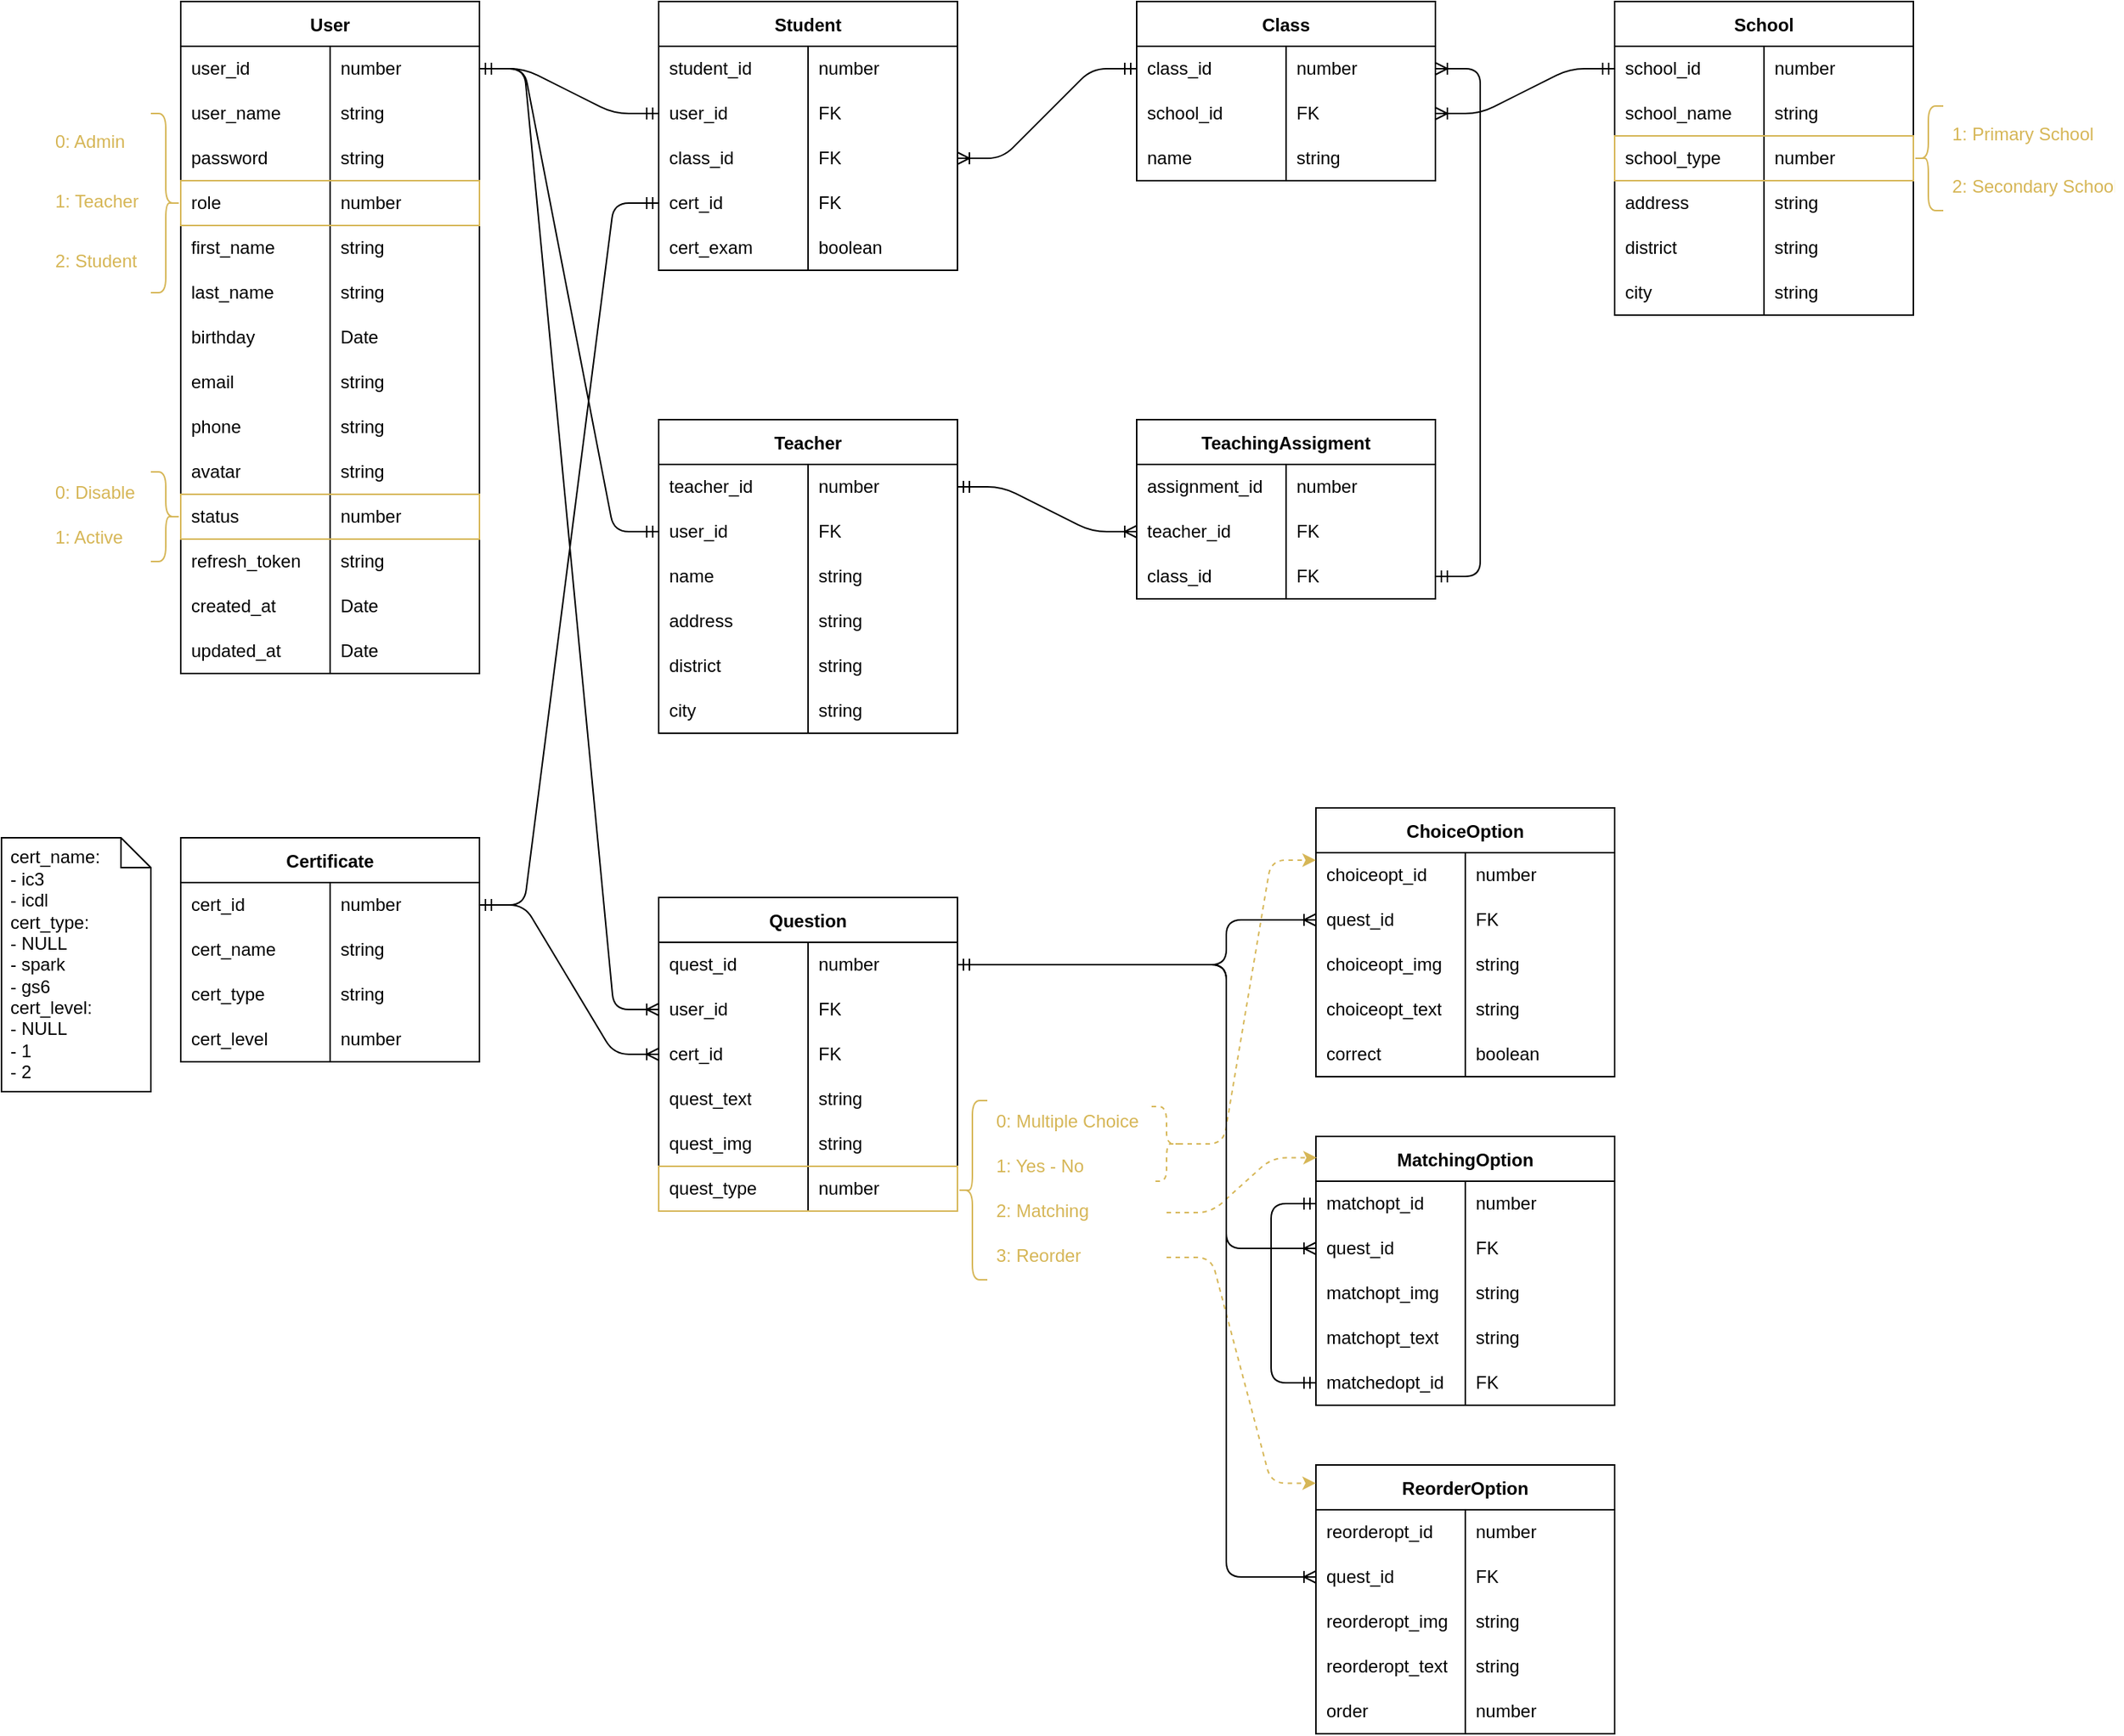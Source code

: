 <mxfile>
    <diagram id="R138rDIhcP9SpPPKmHrN" name="Page-1">
        <mxGraphModel dx="2880" dy="2373" grid="1" gridSize="10" guides="1" tooltips="1" connect="1" arrows="1" fold="1" page="1" pageScale="1" pageWidth="850" pageHeight="1100" math="0" shadow="0">
            <root>
                <mxCell id="0"/>
                <mxCell id="1" parent="0"/>
                <mxCell id="49" value="User" style="shape=table;startSize=30;container=1;collapsible=0;childLayout=tableLayout;fixedRows=1;rowLines=0;fontStyle=1;rounded=0;swimlaneFillColor=default;shadow=0;align=center;" parent="1" vertex="1">
                    <mxGeometry x="-680" y="-1000" width="200" height="450" as="geometry"/>
                </mxCell>
                <mxCell id="50" value="" style="shape=tableRow;horizontal=0;startSize=0;swimlaneHead=0;swimlaneBody=0;top=0;left=0;bottom=0;right=0;collapsible=0;dropTarget=0;fillColor=none;points=[[0,0.5],[1,0.5]];portConstraint=eastwest;rounded=0;sketch=0;shadow=0;align=left;spacing=2;spacingTop=0;spacingLeft=5;" parent="49" vertex="1">
                    <mxGeometry y="30" width="200" height="30" as="geometry"/>
                </mxCell>
                <mxCell id="51" value="user_id" style="shape=partialRectangle;html=1;whiteSpace=wrap;connectable=0;fillColor=none;top=0;left=0;bottom=0;right=0;overflow=hidden;pointerEvents=1;rounded=0;sketch=0;shadow=0;align=left;spacing=2;spacingTop=0;spacingLeft=5;" parent="50" vertex="1">
                    <mxGeometry width="100" height="30" as="geometry">
                        <mxRectangle width="100" height="30" as="alternateBounds"/>
                    </mxGeometry>
                </mxCell>
                <mxCell id="52" value="number" style="shape=partialRectangle;html=1;whiteSpace=wrap;connectable=0;fillColor=none;top=0;left=0;bottom=0;right=0;align=left;spacingLeft=5;overflow=hidden;rounded=0;sketch=0;shadow=0;spacing=2;spacingTop=0;" parent="50" vertex="1">
                    <mxGeometry x="100" width="100" height="30" as="geometry">
                        <mxRectangle width="100" height="30" as="alternateBounds"/>
                    </mxGeometry>
                </mxCell>
                <mxCell id="53" value="" style="shape=tableRow;horizontal=0;startSize=0;swimlaneHead=0;swimlaneBody=0;top=0;left=0;bottom=0;right=0;collapsible=0;dropTarget=0;fillColor=none;points=[[0,0.5],[1,0.5]];portConstraint=eastwest;rounded=0;sketch=0;shadow=0;align=left;spacing=2;spacingTop=0;spacingLeft=5;" parent="49" vertex="1">
                    <mxGeometry y="60" width="200" height="30" as="geometry"/>
                </mxCell>
                <mxCell id="54" value="user_name" style="shape=partialRectangle;html=1;whiteSpace=wrap;connectable=0;fillColor=none;top=0;left=0;bottom=0;right=0;overflow=hidden;rounded=0;sketch=0;shadow=0;align=left;spacing=2;spacingTop=0;spacingLeft=5;" parent="53" vertex="1">
                    <mxGeometry width="100" height="30" as="geometry">
                        <mxRectangle width="100" height="30" as="alternateBounds"/>
                    </mxGeometry>
                </mxCell>
                <mxCell id="55" value="string" style="shape=partialRectangle;html=1;whiteSpace=wrap;connectable=0;fillColor=none;top=0;left=0;bottom=0;right=0;align=left;spacingLeft=5;overflow=hidden;rounded=0;sketch=0;shadow=0;spacing=2;spacingTop=0;" parent="53" vertex="1">
                    <mxGeometry x="100" width="100" height="30" as="geometry">
                        <mxRectangle width="100" height="30" as="alternateBounds"/>
                    </mxGeometry>
                </mxCell>
                <mxCell id="56" value="" style="shape=tableRow;horizontal=0;startSize=0;swimlaneHead=0;swimlaneBody=0;top=0;left=0;bottom=0;right=0;collapsible=0;dropTarget=0;fillColor=none;points=[[0,0.5],[1,0.5]];portConstraint=eastwest;rounded=0;sketch=0;shadow=0;align=left;spacing=2;spacingTop=0;spacingLeft=5;" parent="49" vertex="1">
                    <mxGeometry y="90" width="200" height="30" as="geometry"/>
                </mxCell>
                <mxCell id="57" value="password" style="shape=partialRectangle;html=1;whiteSpace=wrap;connectable=0;fillColor=none;top=0;left=0;bottom=0;right=0;overflow=hidden;rounded=0;sketch=0;shadow=0;align=left;spacing=2;spacingTop=0;spacingLeft=5;" parent="56" vertex="1">
                    <mxGeometry width="100" height="30" as="geometry">
                        <mxRectangle width="100" height="30" as="alternateBounds"/>
                    </mxGeometry>
                </mxCell>
                <mxCell id="58" value="string" style="shape=partialRectangle;html=1;whiteSpace=wrap;connectable=0;fillColor=none;top=0;left=0;bottom=0;right=0;align=left;spacingLeft=5;overflow=hidden;rounded=0;sketch=0;shadow=0;spacing=2;spacingTop=0;" parent="56" vertex="1">
                    <mxGeometry x="100" width="100" height="30" as="geometry">
                        <mxRectangle width="100" height="30" as="alternateBounds"/>
                    </mxGeometry>
                </mxCell>
                <mxCell id="86" value="" style="shape=tableRow;horizontal=0;startSize=0;swimlaneHead=0;swimlaneBody=0;top=0;left=0;bottom=0;right=0;collapsible=0;dropTarget=0;fillColor=none;points=[[0,0.5],[1,0.5]];portConstraint=eastwest;rounded=0;sketch=0;shadow=0;align=left;spacing=2;spacingTop=0;spacingLeft=5;labelBorderColor=none;labelBackgroundColor=none;fontStyle=0;swimlaneFillColor=none;strokeColor=none;fillStyle=dashed;perimeterSpacing=0;gradientColor=none;gradientDirection=east;" parent="49" vertex="1">
                    <mxGeometry y="120" width="200" height="30" as="geometry"/>
                </mxCell>
                <mxCell id="87" value="role" style="shape=partialRectangle;html=1;whiteSpace=wrap;connectable=0;fillColor=none;top=0;left=0;bottom=0;right=0;overflow=hidden;rounded=0;sketch=0;shadow=0;align=left;spacing=2;spacingTop=0;spacingLeft=5;" parent="86" vertex="1">
                    <mxGeometry width="100" height="30" as="geometry">
                        <mxRectangle width="100" height="30" as="alternateBounds"/>
                    </mxGeometry>
                </mxCell>
                <mxCell id="88" value="number" style="shape=partialRectangle;html=1;whiteSpace=wrap;connectable=0;fillColor=none;top=0;left=0;bottom=0;right=0;align=left;spacingLeft=5;overflow=hidden;rounded=0;sketch=0;shadow=0;spacing=2;spacingTop=0;" parent="86" vertex="1">
                    <mxGeometry x="100" width="100" height="30" as="geometry">
                        <mxRectangle width="100" height="30" as="alternateBounds"/>
                    </mxGeometry>
                </mxCell>
                <mxCell id="59" style="shape=tableRow;horizontal=0;startSize=0;swimlaneHead=0;swimlaneBody=0;top=0;left=0;bottom=0;right=0;collapsible=0;dropTarget=0;fillColor=none;points=[[0,0.5],[1,0.5]];portConstraint=eastwest;rounded=0;sketch=0;shadow=0;align=left;spacing=2;spacingTop=0;spacingLeft=5;" parent="49" vertex="1">
                    <mxGeometry y="150" width="200" height="30" as="geometry"/>
                </mxCell>
                <mxCell id="60" value="first_name" style="shape=partialRectangle;html=1;whiteSpace=wrap;connectable=0;fillColor=none;top=0;left=0;bottom=0;right=0;overflow=hidden;rounded=0;sketch=0;shadow=0;align=left;spacing=2;spacingTop=0;spacingLeft=5;" parent="59" vertex="1">
                    <mxGeometry width="100" height="30" as="geometry">
                        <mxRectangle width="100" height="30" as="alternateBounds"/>
                    </mxGeometry>
                </mxCell>
                <mxCell id="61" value="string" style="shape=partialRectangle;html=1;whiteSpace=wrap;connectable=0;fillColor=none;top=0;left=0;bottom=0;right=0;align=left;spacingLeft=5;overflow=hidden;rounded=0;sketch=0;shadow=0;spacing=2;spacingTop=0;" parent="59" vertex="1">
                    <mxGeometry x="100" width="100" height="30" as="geometry">
                        <mxRectangle width="100" height="30" as="alternateBounds"/>
                    </mxGeometry>
                </mxCell>
                <mxCell id="62" style="shape=tableRow;horizontal=0;startSize=0;swimlaneHead=0;swimlaneBody=0;top=0;left=0;bottom=0;right=0;collapsible=0;dropTarget=0;fillColor=none;points=[[0,0.5],[1,0.5]];portConstraint=eastwest;rounded=0;sketch=0;shadow=0;align=left;spacing=2;spacingTop=0;spacingLeft=5;" parent="49" vertex="1">
                    <mxGeometry y="180" width="200" height="30" as="geometry"/>
                </mxCell>
                <mxCell id="63" value="last_name" style="shape=partialRectangle;html=1;whiteSpace=wrap;connectable=0;fillColor=none;top=0;left=0;bottom=0;right=0;overflow=hidden;rounded=0;sketch=0;shadow=0;align=left;spacing=2;spacingTop=0;spacingLeft=5;" parent="62" vertex="1">
                    <mxGeometry width="100" height="30" as="geometry">
                        <mxRectangle width="100" height="30" as="alternateBounds"/>
                    </mxGeometry>
                </mxCell>
                <mxCell id="64" value="string" style="shape=partialRectangle;html=1;whiteSpace=wrap;connectable=0;fillColor=none;top=0;left=0;bottom=0;right=0;align=left;spacingLeft=5;overflow=hidden;rounded=0;sketch=0;shadow=0;spacing=2;spacingTop=0;" parent="62" vertex="1">
                    <mxGeometry x="100" width="100" height="30" as="geometry">
                        <mxRectangle width="100" height="30" as="alternateBounds"/>
                    </mxGeometry>
                </mxCell>
                <mxCell id="273" style="shape=tableRow;horizontal=0;startSize=0;swimlaneHead=0;swimlaneBody=0;top=0;left=0;bottom=0;right=0;collapsible=0;dropTarget=0;fillColor=none;points=[[0,0.5],[1,0.5]];portConstraint=eastwest;rounded=0;sketch=0;shadow=0;align=left;spacing=2;spacingTop=0;spacingLeft=5;" parent="49" vertex="1">
                    <mxGeometry y="210" width="200" height="30" as="geometry"/>
                </mxCell>
                <mxCell id="274" value="birthday" style="shape=partialRectangle;html=1;whiteSpace=wrap;connectable=0;fillColor=none;top=0;left=0;bottom=0;right=0;overflow=hidden;rounded=0;sketch=0;shadow=0;align=left;spacing=2;spacingTop=0;spacingLeft=5;" parent="273" vertex="1">
                    <mxGeometry width="100" height="30" as="geometry">
                        <mxRectangle width="100" height="30" as="alternateBounds"/>
                    </mxGeometry>
                </mxCell>
                <mxCell id="275" value="Date" style="shape=partialRectangle;html=1;whiteSpace=wrap;connectable=0;fillColor=none;top=0;left=0;bottom=0;right=0;align=left;spacingLeft=5;overflow=hidden;rounded=0;sketch=0;shadow=0;spacing=2;spacingTop=0;" parent="273" vertex="1">
                    <mxGeometry x="100" width="100" height="30" as="geometry">
                        <mxRectangle width="100" height="30" as="alternateBounds"/>
                    </mxGeometry>
                </mxCell>
                <mxCell id="65" style="shape=tableRow;horizontal=0;startSize=0;swimlaneHead=0;swimlaneBody=0;top=0;left=0;bottom=0;right=0;collapsible=0;dropTarget=0;fillColor=none;points=[[0,0.5],[1,0.5]];portConstraint=eastwest;rounded=0;sketch=0;shadow=0;align=left;spacing=2;spacingTop=0;spacingLeft=5;" parent="49" vertex="1">
                    <mxGeometry y="240" width="200" height="30" as="geometry"/>
                </mxCell>
                <mxCell id="66" value="email" style="shape=partialRectangle;html=1;whiteSpace=wrap;connectable=0;fillColor=none;top=0;left=0;bottom=0;right=0;overflow=hidden;rounded=0;sketch=0;shadow=0;align=left;spacing=2;spacingTop=0;spacingLeft=5;" parent="65" vertex="1">
                    <mxGeometry width="100" height="30" as="geometry">
                        <mxRectangle width="100" height="30" as="alternateBounds"/>
                    </mxGeometry>
                </mxCell>
                <mxCell id="67" value="string" style="shape=partialRectangle;html=1;whiteSpace=wrap;connectable=0;fillColor=none;top=0;left=0;bottom=0;right=0;align=left;spacingLeft=5;overflow=hidden;rounded=0;sketch=0;shadow=0;spacing=2;spacingTop=0;" parent="65" vertex="1">
                    <mxGeometry x="100" width="100" height="30" as="geometry">
                        <mxRectangle width="100" height="30" as="alternateBounds"/>
                    </mxGeometry>
                </mxCell>
                <mxCell id="68" style="shape=tableRow;horizontal=0;startSize=0;swimlaneHead=0;swimlaneBody=0;top=0;left=0;bottom=0;right=0;collapsible=0;dropTarget=0;fillColor=none;points=[[0,0.5],[1,0.5]];portConstraint=eastwest;rounded=0;sketch=0;shadow=0;align=left;spacing=2;spacingTop=0;spacingLeft=5;" parent="49" vertex="1">
                    <mxGeometry y="270" width="200" height="30" as="geometry"/>
                </mxCell>
                <mxCell id="69" value="phone" style="shape=partialRectangle;html=1;whiteSpace=wrap;connectable=0;fillColor=none;top=0;left=0;bottom=0;right=0;overflow=hidden;rounded=0;sketch=0;shadow=0;align=left;spacing=2;spacingTop=0;spacingLeft=5;" parent="68" vertex="1">
                    <mxGeometry width="100" height="30" as="geometry">
                        <mxRectangle width="100" height="30" as="alternateBounds"/>
                    </mxGeometry>
                </mxCell>
                <mxCell id="70" value="string" style="shape=partialRectangle;html=1;whiteSpace=wrap;connectable=0;fillColor=none;top=0;left=0;bottom=0;right=0;align=left;spacingLeft=5;overflow=hidden;rounded=0;sketch=0;shadow=0;spacing=2;spacingTop=0;" parent="68" vertex="1">
                    <mxGeometry x="100" width="100" height="30" as="geometry">
                        <mxRectangle width="100" height="30" as="alternateBounds"/>
                    </mxGeometry>
                </mxCell>
                <mxCell id="71" style="shape=tableRow;horizontal=0;startSize=0;swimlaneHead=0;swimlaneBody=0;top=0;left=0;bottom=0;right=0;collapsible=0;dropTarget=0;fillColor=none;points=[[0,0.5],[1,0.5]];portConstraint=eastwest;rounded=0;sketch=0;shadow=0;align=left;spacing=2;spacingTop=0;spacingLeft=5;" parent="49" vertex="1">
                    <mxGeometry y="300" width="200" height="30" as="geometry"/>
                </mxCell>
                <mxCell id="72" value="avatar" style="shape=partialRectangle;html=1;whiteSpace=wrap;connectable=0;fillColor=none;top=0;left=0;bottom=0;right=0;overflow=hidden;rounded=0;sketch=0;shadow=0;align=left;spacing=2;spacingTop=0;spacingLeft=5;" parent="71" vertex="1">
                    <mxGeometry width="100" height="30" as="geometry">
                        <mxRectangle width="100" height="30" as="alternateBounds"/>
                    </mxGeometry>
                </mxCell>
                <mxCell id="73" value="string" style="shape=partialRectangle;html=1;whiteSpace=wrap;connectable=0;fillColor=none;top=0;left=0;bottom=0;right=0;align=left;spacingLeft=5;overflow=hidden;rounded=0;sketch=0;shadow=0;spacing=2;spacingTop=0;" parent="71" vertex="1">
                    <mxGeometry x="100" width="100" height="30" as="geometry">
                        <mxRectangle width="100" height="30" as="alternateBounds"/>
                    </mxGeometry>
                </mxCell>
                <mxCell id="74" style="shape=tableRow;horizontal=0;startSize=0;swimlaneHead=0;swimlaneBody=0;top=0;left=0;bottom=0;right=0;collapsible=0;dropTarget=0;fillColor=none;points=[[0,0.5],[1,0.5]];portConstraint=eastwest;rounded=0;sketch=0;shadow=0;align=left;spacing=2;spacingTop=0;spacingLeft=5;" parent="49" vertex="1">
                    <mxGeometry y="330" width="200" height="30" as="geometry"/>
                </mxCell>
                <mxCell id="75" value="status" style="shape=partialRectangle;html=1;whiteSpace=wrap;connectable=0;fillColor=none;top=0;left=0;bottom=0;right=0;overflow=hidden;rounded=0;sketch=0;shadow=0;align=left;spacing=2;spacingTop=0;spacingLeft=5;" parent="74" vertex="1">
                    <mxGeometry width="100" height="30" as="geometry">
                        <mxRectangle width="100" height="30" as="alternateBounds"/>
                    </mxGeometry>
                </mxCell>
                <mxCell id="76" value="number" style="shape=partialRectangle;html=1;whiteSpace=wrap;connectable=0;fillColor=none;top=0;left=0;bottom=0;right=0;align=left;spacingLeft=5;overflow=hidden;rounded=0;sketch=0;shadow=0;spacing=2;spacingTop=0;" parent="74" vertex="1">
                    <mxGeometry x="100" width="100" height="30" as="geometry">
                        <mxRectangle width="100" height="30" as="alternateBounds"/>
                    </mxGeometry>
                </mxCell>
                <mxCell id="77" style="shape=tableRow;horizontal=0;startSize=0;swimlaneHead=0;swimlaneBody=0;top=0;left=0;bottom=0;right=0;collapsible=0;dropTarget=0;fillColor=none;points=[[0,0.5],[1,0.5]];portConstraint=eastwest;rounded=0;sketch=0;shadow=0;align=left;spacing=2;spacingTop=0;spacingLeft=5;" parent="49" vertex="1">
                    <mxGeometry y="360" width="200" height="30" as="geometry"/>
                </mxCell>
                <mxCell id="78" value="refresh_token" style="shape=partialRectangle;html=1;whiteSpace=wrap;connectable=0;fillColor=none;top=0;left=0;bottom=0;right=0;overflow=hidden;rounded=0;sketch=0;shadow=0;align=left;spacing=2;spacingTop=0;spacingLeft=5;" parent="77" vertex="1">
                    <mxGeometry width="100" height="30" as="geometry">
                        <mxRectangle width="100" height="30" as="alternateBounds"/>
                    </mxGeometry>
                </mxCell>
                <mxCell id="79" value="string" style="shape=partialRectangle;html=1;whiteSpace=wrap;connectable=0;fillColor=none;top=0;left=0;bottom=0;right=0;align=left;spacingLeft=5;overflow=hidden;rounded=0;sketch=0;shadow=0;spacing=2;spacingTop=0;" parent="77" vertex="1">
                    <mxGeometry x="100" width="100" height="30" as="geometry">
                        <mxRectangle width="100" height="30" as="alternateBounds"/>
                    </mxGeometry>
                </mxCell>
                <mxCell id="80" style="shape=tableRow;horizontal=0;startSize=0;swimlaneHead=0;swimlaneBody=0;top=0;left=0;bottom=0;right=0;collapsible=0;dropTarget=0;fillColor=none;points=[[0,0.5],[1,0.5]];portConstraint=eastwest;rounded=0;sketch=0;shadow=0;align=left;spacing=2;spacingTop=0;spacingLeft=5;" parent="49" vertex="1">
                    <mxGeometry y="390" width="200" height="30" as="geometry"/>
                </mxCell>
                <mxCell id="81" value="created_at" style="shape=partialRectangle;html=1;whiteSpace=wrap;connectable=0;fillColor=none;top=0;left=0;bottom=0;right=0;overflow=hidden;rounded=0;sketch=0;shadow=0;align=left;spacing=2;spacingTop=0;spacingLeft=5;" parent="80" vertex="1">
                    <mxGeometry width="100" height="30" as="geometry">
                        <mxRectangle width="100" height="30" as="alternateBounds"/>
                    </mxGeometry>
                </mxCell>
                <mxCell id="82" value="Date" style="shape=partialRectangle;html=1;whiteSpace=wrap;connectable=0;fillColor=none;top=0;left=0;bottom=0;right=0;align=left;spacingLeft=5;overflow=hidden;rounded=0;sketch=0;shadow=0;spacing=2;spacingTop=0;" parent="80" vertex="1">
                    <mxGeometry x="100" width="100" height="30" as="geometry">
                        <mxRectangle width="100" height="30" as="alternateBounds"/>
                    </mxGeometry>
                </mxCell>
                <mxCell id="83" style="shape=tableRow;horizontal=0;startSize=0;swimlaneHead=0;swimlaneBody=0;top=0;left=0;bottom=0;right=0;collapsible=0;dropTarget=0;fillColor=none;points=[[0,0.5],[1,0.5]];portConstraint=eastwest;rounded=0;sketch=0;shadow=0;align=left;spacing=2;spacingTop=0;spacingLeft=5;" parent="49" vertex="1">
                    <mxGeometry y="420" width="200" height="30" as="geometry"/>
                </mxCell>
                <mxCell id="84" value="updated_at" style="shape=partialRectangle;html=1;whiteSpace=wrap;connectable=0;fillColor=none;top=0;left=0;bottom=0;right=0;overflow=hidden;rounded=0;sketch=0;shadow=0;align=left;spacing=2;spacingTop=0;spacingLeft=5;" parent="83" vertex="1">
                    <mxGeometry width="100" height="30" as="geometry">
                        <mxRectangle width="100" height="30" as="alternateBounds"/>
                    </mxGeometry>
                </mxCell>
                <mxCell id="85" value="Date" style="shape=partialRectangle;html=1;whiteSpace=wrap;connectable=0;fillColor=none;top=0;left=0;bottom=0;right=0;align=left;spacingLeft=5;overflow=hidden;rounded=0;sketch=0;shadow=0;spacing=2;spacingTop=0;" parent="83" vertex="1">
                    <mxGeometry x="100" width="100" height="30" as="geometry">
                        <mxRectangle width="100" height="30" as="alternateBounds"/>
                    </mxGeometry>
                </mxCell>
                <mxCell id="99" value="" style="rounded=0;whiteSpace=wrap;html=1;shadow=0;labelBackgroundColor=none;labelBorderColor=none;sketch=0;fillStyle=dashed;strokeColor=#d6b656;fillColor=none;gradientDirection=east;" parent="1" vertex="1">
                    <mxGeometry x="-680" y="-880" width="200" height="30" as="geometry"/>
                </mxCell>
                <mxCell id="100" value="School" style="shape=table;startSize=30;container=1;collapsible=0;childLayout=tableLayout;fixedRows=1;rowLines=0;fontStyle=1;rounded=0;swimlaneFillColor=default;shadow=0;align=center;" parent="1" vertex="1">
                    <mxGeometry x="280" y="-1000" width="200" height="210" as="geometry"/>
                </mxCell>
                <mxCell id="101" value="" style="shape=tableRow;horizontal=0;startSize=0;swimlaneHead=0;swimlaneBody=0;top=0;left=0;bottom=0;right=0;collapsible=0;dropTarget=0;fillColor=none;points=[[0,0.5],[1,0.5]];portConstraint=eastwest;rounded=0;sketch=0;shadow=0;align=left;spacing=2;spacingTop=0;spacingLeft=5;" parent="100" vertex="1">
                    <mxGeometry y="30" width="200" height="30" as="geometry"/>
                </mxCell>
                <mxCell id="102" value="school_id" style="shape=partialRectangle;html=1;whiteSpace=wrap;connectable=0;fillColor=none;top=0;left=0;bottom=0;right=0;overflow=hidden;pointerEvents=1;rounded=0;sketch=0;shadow=0;align=left;spacing=2;spacingTop=0;spacingLeft=5;" parent="101" vertex="1">
                    <mxGeometry width="100" height="30" as="geometry">
                        <mxRectangle width="100" height="30" as="alternateBounds"/>
                    </mxGeometry>
                </mxCell>
                <mxCell id="103" value="number" style="shape=partialRectangle;html=1;whiteSpace=wrap;connectable=0;fillColor=none;top=0;left=0;bottom=0;right=0;align=left;spacingLeft=5;overflow=hidden;rounded=0;sketch=0;shadow=0;spacing=2;spacingTop=0;" parent="101" vertex="1">
                    <mxGeometry x="100" width="100" height="30" as="geometry">
                        <mxRectangle width="100" height="30" as="alternateBounds"/>
                    </mxGeometry>
                </mxCell>
                <mxCell id="104" value="" style="shape=tableRow;horizontal=0;startSize=0;swimlaneHead=0;swimlaneBody=0;top=0;left=0;bottom=0;right=0;collapsible=0;dropTarget=0;fillColor=none;points=[[0,0.5],[1,0.5]];portConstraint=eastwest;rounded=0;sketch=0;shadow=0;align=left;spacing=2;spacingTop=0;spacingLeft=5;" parent="100" vertex="1">
                    <mxGeometry y="60" width="200" height="30" as="geometry"/>
                </mxCell>
                <mxCell id="105" value="school_name" style="shape=partialRectangle;html=1;whiteSpace=wrap;connectable=0;fillColor=none;top=0;left=0;bottom=0;right=0;overflow=hidden;rounded=0;sketch=0;shadow=0;align=left;spacing=2;spacingTop=0;spacingLeft=5;" parent="104" vertex="1">
                    <mxGeometry width="100" height="30" as="geometry">
                        <mxRectangle width="100" height="30" as="alternateBounds"/>
                    </mxGeometry>
                </mxCell>
                <mxCell id="106" value="string" style="shape=partialRectangle;html=1;whiteSpace=wrap;connectable=0;fillColor=none;top=0;left=0;bottom=0;right=0;align=left;spacingLeft=5;overflow=hidden;rounded=0;sketch=0;shadow=0;spacing=2;spacingTop=0;" parent="104" vertex="1">
                    <mxGeometry x="100" width="100" height="30" as="geometry">
                        <mxRectangle width="100" height="30" as="alternateBounds"/>
                    </mxGeometry>
                </mxCell>
                <mxCell id="107" value="" style="shape=tableRow;horizontal=0;startSize=0;swimlaneHead=0;swimlaneBody=0;top=0;left=0;bottom=0;right=0;collapsible=0;dropTarget=0;fillColor=none;points=[[0,0.5],[1,0.5]];portConstraint=eastwest;rounded=0;sketch=0;shadow=0;align=left;spacing=2;spacingTop=0;spacingLeft=5;" parent="100" vertex="1">
                    <mxGeometry y="90" width="200" height="30" as="geometry"/>
                </mxCell>
                <mxCell id="108" value="school_type" style="shape=partialRectangle;html=1;whiteSpace=wrap;connectable=0;fillColor=none;top=0;left=0;bottom=0;right=0;overflow=hidden;rounded=0;sketch=0;shadow=0;align=left;spacing=2;spacingTop=0;spacingLeft=5;" parent="107" vertex="1">
                    <mxGeometry width="100" height="30" as="geometry">
                        <mxRectangle width="100" height="30" as="alternateBounds"/>
                    </mxGeometry>
                </mxCell>
                <mxCell id="109" value="number" style="shape=partialRectangle;html=1;whiteSpace=wrap;connectable=0;fillColor=none;top=0;left=0;bottom=0;right=0;align=left;spacingLeft=5;overflow=hidden;rounded=0;sketch=0;shadow=0;spacing=2;spacingTop=0;" parent="107" vertex="1">
                    <mxGeometry x="100" width="100" height="30" as="geometry">
                        <mxRectangle width="100" height="30" as="alternateBounds"/>
                    </mxGeometry>
                </mxCell>
                <mxCell id="140" style="shape=tableRow;horizontal=0;startSize=0;swimlaneHead=0;swimlaneBody=0;top=0;left=0;bottom=0;right=0;collapsible=0;dropTarget=0;fillColor=none;points=[[0,0.5],[1,0.5]];portConstraint=eastwest;rounded=0;sketch=0;shadow=0;align=left;spacing=2;spacingTop=0;spacingLeft=5;" parent="100" vertex="1">
                    <mxGeometry y="120" width="200" height="30" as="geometry"/>
                </mxCell>
                <mxCell id="141" value="address" style="shape=partialRectangle;html=1;whiteSpace=wrap;connectable=0;fillColor=none;top=0;left=0;bottom=0;right=0;overflow=hidden;rounded=0;sketch=0;shadow=0;align=left;spacing=2;spacingTop=0;spacingLeft=5;" parent="140" vertex="1">
                    <mxGeometry width="100" height="30" as="geometry">
                        <mxRectangle width="100" height="30" as="alternateBounds"/>
                    </mxGeometry>
                </mxCell>
                <mxCell id="142" value="string" style="shape=partialRectangle;html=1;whiteSpace=wrap;connectable=0;fillColor=none;top=0;left=0;bottom=0;right=0;align=left;spacingLeft=5;overflow=hidden;rounded=0;sketch=0;shadow=0;spacing=2;spacingTop=0;" parent="140" vertex="1">
                    <mxGeometry x="100" width="100" height="30" as="geometry">
                        <mxRectangle width="100" height="30" as="alternateBounds"/>
                    </mxGeometry>
                </mxCell>
                <mxCell id="220" style="shape=tableRow;horizontal=0;startSize=0;swimlaneHead=0;swimlaneBody=0;top=0;left=0;bottom=0;right=0;collapsible=0;dropTarget=0;fillColor=none;points=[[0,0.5],[1,0.5]];portConstraint=eastwest;rounded=0;sketch=0;shadow=0;align=left;spacing=2;spacingTop=0;spacingLeft=5;" parent="100" vertex="1">
                    <mxGeometry y="150" width="200" height="30" as="geometry"/>
                </mxCell>
                <mxCell id="221" value="district" style="shape=partialRectangle;html=1;whiteSpace=wrap;connectable=0;fillColor=none;top=0;left=0;bottom=0;right=0;overflow=hidden;rounded=0;sketch=0;shadow=0;align=left;spacing=2;spacingTop=0;spacingLeft=5;" parent="220" vertex="1">
                    <mxGeometry width="100" height="30" as="geometry">
                        <mxRectangle width="100" height="30" as="alternateBounds"/>
                    </mxGeometry>
                </mxCell>
                <mxCell id="222" value="string" style="shape=partialRectangle;html=1;whiteSpace=wrap;connectable=0;fillColor=none;top=0;left=0;bottom=0;right=0;align=left;spacingLeft=5;overflow=hidden;rounded=0;sketch=0;shadow=0;spacing=2;spacingTop=0;" parent="220" vertex="1">
                    <mxGeometry x="100" width="100" height="30" as="geometry">
                        <mxRectangle width="100" height="30" as="alternateBounds"/>
                    </mxGeometry>
                </mxCell>
                <mxCell id="223" style="shape=tableRow;horizontal=0;startSize=0;swimlaneHead=0;swimlaneBody=0;top=0;left=0;bottom=0;right=0;collapsible=0;dropTarget=0;fillColor=none;points=[[0,0.5],[1,0.5]];portConstraint=eastwest;rounded=0;sketch=0;shadow=0;align=left;spacing=2;spacingTop=0;spacingLeft=5;" parent="100" vertex="1">
                    <mxGeometry y="180" width="200" height="30" as="geometry"/>
                </mxCell>
                <mxCell id="224" value="city" style="shape=partialRectangle;html=1;whiteSpace=wrap;connectable=0;fillColor=none;top=0;left=0;bottom=0;right=0;overflow=hidden;rounded=0;sketch=0;shadow=0;align=left;spacing=2;spacingTop=0;spacingLeft=5;" parent="223" vertex="1">
                    <mxGeometry width="100" height="30" as="geometry">
                        <mxRectangle width="100" height="30" as="alternateBounds"/>
                    </mxGeometry>
                </mxCell>
                <mxCell id="225" value="string" style="shape=partialRectangle;html=1;whiteSpace=wrap;connectable=0;fillColor=none;top=0;left=0;bottom=0;right=0;align=left;spacingLeft=5;overflow=hidden;rounded=0;sketch=0;shadow=0;spacing=2;spacingTop=0;" parent="223" vertex="1">
                    <mxGeometry x="100" width="100" height="30" as="geometry">
                        <mxRectangle width="100" height="30" as="alternateBounds"/>
                    </mxGeometry>
                </mxCell>
                <mxCell id="146" value="0: Admin" style="text;strokeColor=none;fillColor=none;spacingLeft=4;spacingRight=4;overflow=hidden;rotatable=0;points=[[0,0.5],[1,0.5]];portConstraint=eastwest;fontSize=12;rounded=0;shadow=0;labelBackgroundColor=none;labelBorderColor=none;sketch=0;fillStyle=dashed;fontColor=#D6B656;html=0;" parent="1" vertex="1">
                    <mxGeometry x="-770" y="-920" width="70" height="30" as="geometry"/>
                </mxCell>
                <mxCell id="147" value="1: Teacher" style="text;strokeColor=none;fillColor=none;spacingLeft=4;spacingRight=4;overflow=hidden;rotatable=0;points=[[0,0.5],[1,0.5]];portConstraint=eastwest;fontSize=12;rounded=0;shadow=0;labelBackgroundColor=none;labelBorderColor=none;sketch=0;fillStyle=dashed;fontColor=#D6B656;html=0;" parent="1" vertex="1">
                    <mxGeometry x="-770" y="-880" width="70" height="30" as="geometry"/>
                </mxCell>
                <mxCell id="148" value="2: Student" style="text;strokeColor=none;fillColor=none;spacingLeft=4;spacingRight=4;overflow=hidden;rotatable=0;points=[[0,0.5],[1,0.5]];portConstraint=eastwest;fontSize=12;rounded=0;shadow=0;labelBackgroundColor=none;labelBorderColor=none;sketch=0;fillStyle=dashed;fontColor=#D6B656;html=0;" parent="1" vertex="1">
                    <mxGeometry x="-770" y="-840" width="70" height="30" as="geometry"/>
                </mxCell>
                <mxCell id="151" value="1: Active" style="text;strokeColor=none;fillColor=none;spacingLeft=4;spacingRight=4;overflow=hidden;rotatable=0;points=[[0,0.5],[1,0.5]];portConstraint=eastwest;fontSize=12;rounded=0;shadow=0;labelBackgroundColor=none;labelBorderColor=none;sketch=0;fillStyle=dashed;fontColor=#D6B656;html=0;" parent="1" vertex="1">
                    <mxGeometry x="-770" y="-655" width="70" height="30" as="geometry"/>
                </mxCell>
                <mxCell id="152" value="0: Disable" style="text;strokeColor=none;fillColor=none;spacingLeft=4;spacingRight=4;overflow=hidden;rotatable=0;points=[[0,0.5],[1,0.5]];portConstraint=eastwest;fontSize=12;rounded=0;shadow=0;labelBackgroundColor=none;labelBorderColor=none;sketch=0;fillStyle=dashed;fontColor=#D6B656;html=0;" parent="1" vertex="1">
                    <mxGeometry x="-770" y="-685" width="70" height="30" as="geometry"/>
                </mxCell>
                <mxCell id="154" value="" style="rounded=0;whiteSpace=wrap;html=1;shadow=0;labelBackgroundColor=none;labelBorderColor=none;sketch=0;fillStyle=dashed;strokeColor=#d6b656;fillColor=none;gradientDirection=east;" parent="1" vertex="1">
                    <mxGeometry x="-680" y="-670" width="200" height="30" as="geometry"/>
                </mxCell>
                <mxCell id="155" value="" style="shape=curlyBracket;whiteSpace=wrap;html=1;rounded=1;labelPosition=left;verticalLabelPosition=middle;align=right;verticalAlign=middle;shadow=0;labelBackgroundColor=none;labelBorderColor=none;sketch=0;fillStyle=dashed;strokeColor=#D6B656;fontColor=#D6B656;fillColor=none;gradientColor=none;gradientDirection=east;direction=east;" parent="1" vertex="1">
                    <mxGeometry x="480" y="-930" width="20" height="70" as="geometry"/>
                </mxCell>
                <mxCell id="156" value="2: Secondary School" style="text;strokeColor=none;fillColor=none;spacingLeft=4;spacingRight=4;overflow=hidden;rotatable=0;points=[[0,0.5],[1,0.5]];portConstraint=eastwest;fontSize=12;rounded=0;shadow=0;labelBackgroundColor=none;labelBorderColor=none;sketch=0;fillStyle=dashed;fontColor=#D6B656;html=0;" parent="1" vertex="1">
                    <mxGeometry x="500" y="-890" width="120" height="30" as="geometry"/>
                </mxCell>
                <mxCell id="157" value="1: Primary School" style="text;strokeColor=none;fillColor=none;spacingLeft=4;spacingRight=4;overflow=hidden;rotatable=0;points=[[0,0.5],[1,0.5]];portConstraint=eastwest;fontSize=12;rounded=0;shadow=0;labelBackgroundColor=none;labelBorderColor=none;sketch=0;fillStyle=dashed;fontColor=#D6B656;html=0;" parent="1" vertex="1">
                    <mxGeometry x="500" y="-925" width="120" height="30" as="geometry"/>
                </mxCell>
                <mxCell id="158" value="Teacher" style="shape=table;startSize=30;container=1;collapsible=0;childLayout=tableLayout;fixedRows=1;rowLines=0;fontStyle=1;rounded=0;swimlaneFillColor=default;shadow=0;align=center;" parent="1" vertex="1">
                    <mxGeometry x="-360" y="-720" width="200" height="210.0" as="geometry"/>
                </mxCell>
                <mxCell id="159" value="" style="shape=tableRow;horizontal=0;startSize=0;swimlaneHead=0;swimlaneBody=0;top=0;left=0;bottom=0;right=0;collapsible=0;dropTarget=0;fillColor=none;points=[[0,0.5],[1,0.5]];portConstraint=eastwest;rounded=0;sketch=0;shadow=0;align=left;spacing=2;spacingTop=0;spacingLeft=5;" parent="158" vertex="1">
                    <mxGeometry y="30" width="200" height="30" as="geometry"/>
                </mxCell>
                <mxCell id="160" value="teacher_id" style="shape=partialRectangle;html=1;whiteSpace=wrap;connectable=0;fillColor=none;top=0;left=0;bottom=0;right=0;overflow=hidden;pointerEvents=1;rounded=0;sketch=0;shadow=0;align=left;spacing=2;spacingTop=0;spacingLeft=5;" parent="159" vertex="1">
                    <mxGeometry width="100" height="30" as="geometry">
                        <mxRectangle width="100" height="30" as="alternateBounds"/>
                    </mxGeometry>
                </mxCell>
                <mxCell id="161" value="number" style="shape=partialRectangle;html=1;whiteSpace=wrap;connectable=0;fillColor=none;top=0;left=0;bottom=0;right=0;align=left;spacingLeft=5;overflow=hidden;rounded=0;sketch=0;shadow=0;spacing=2;spacingTop=0;" parent="159" vertex="1">
                    <mxGeometry x="100" width="100" height="30" as="geometry">
                        <mxRectangle width="100" height="30" as="alternateBounds"/>
                    </mxGeometry>
                </mxCell>
                <mxCell id="203" style="shape=tableRow;horizontal=0;startSize=0;swimlaneHead=0;swimlaneBody=0;top=0;left=0;bottom=0;right=0;collapsible=0;dropTarget=0;fillColor=none;points=[[0,0.5],[1,0.5]];portConstraint=eastwest;rounded=0;sketch=0;shadow=0;align=left;spacing=2;spacingTop=0;spacingLeft=5;" parent="158" vertex="1">
                    <mxGeometry y="60" width="200" height="30" as="geometry"/>
                </mxCell>
                <mxCell id="204" value="user_id" style="shape=partialRectangle;html=1;whiteSpace=wrap;connectable=0;fillColor=none;top=0;left=0;bottom=0;right=0;overflow=hidden;rounded=0;sketch=0;shadow=0;align=left;spacing=2;spacingTop=0;spacingLeft=5;" parent="203" vertex="1">
                    <mxGeometry width="100" height="30" as="geometry">
                        <mxRectangle width="100" height="30" as="alternateBounds"/>
                    </mxGeometry>
                </mxCell>
                <mxCell id="205" value="FK" style="shape=partialRectangle;html=1;whiteSpace=wrap;connectable=0;fillColor=none;top=0;left=0;bottom=0;right=0;align=left;spacingLeft=5;overflow=hidden;rounded=0;sketch=0;shadow=0;spacing=2;spacingTop=0;" parent="203" vertex="1">
                    <mxGeometry x="100" width="100" height="30" as="geometry">
                        <mxRectangle width="100" height="30" as="alternateBounds"/>
                    </mxGeometry>
                </mxCell>
                <mxCell id="162" value="" style="shape=tableRow;horizontal=0;startSize=0;swimlaneHead=0;swimlaneBody=0;top=0;left=0;bottom=0;right=0;collapsible=0;dropTarget=0;fillColor=none;points=[[0,0.5],[1,0.5]];portConstraint=eastwest;rounded=0;sketch=0;shadow=0;align=left;spacing=2;spacingTop=0;spacingLeft=5;" parent="158" vertex="1">
                    <mxGeometry y="90" width="200" height="30" as="geometry"/>
                </mxCell>
                <mxCell id="163" value="name" style="shape=partialRectangle;html=1;whiteSpace=wrap;connectable=0;fillColor=none;top=0;left=0;bottom=0;right=0;overflow=hidden;rounded=0;sketch=0;shadow=0;align=left;spacing=2;spacingTop=0;spacingLeft=5;" parent="162" vertex="1">
                    <mxGeometry width="100" height="30" as="geometry">
                        <mxRectangle width="100" height="30" as="alternateBounds"/>
                    </mxGeometry>
                </mxCell>
                <mxCell id="164" value="string" style="shape=partialRectangle;html=1;whiteSpace=wrap;connectable=0;fillColor=none;top=0;left=0;bottom=0;right=0;align=left;spacingLeft=5;overflow=hidden;rounded=0;sketch=0;shadow=0;spacing=2;spacingTop=0;" parent="162" vertex="1">
                    <mxGeometry x="100" width="100" height="30" as="geometry">
                        <mxRectangle width="100" height="30" as="alternateBounds"/>
                    </mxGeometry>
                </mxCell>
                <mxCell id="168" style="shape=tableRow;horizontal=0;startSize=0;swimlaneHead=0;swimlaneBody=0;top=0;left=0;bottom=0;right=0;collapsible=0;dropTarget=0;fillColor=none;points=[[0,0.5],[1,0.5]];portConstraint=eastwest;rounded=0;sketch=0;shadow=0;align=left;spacing=2;spacingTop=0;spacingLeft=5;" parent="158" vertex="1">
                    <mxGeometry y="120" width="200" height="30" as="geometry"/>
                </mxCell>
                <mxCell id="169" value="address" style="shape=partialRectangle;html=1;whiteSpace=wrap;connectable=0;fillColor=none;top=0;left=0;bottom=0;right=0;overflow=hidden;rounded=0;sketch=0;shadow=0;align=left;spacing=2;spacingTop=0;spacingLeft=5;" parent="168" vertex="1">
                    <mxGeometry width="100" height="30" as="geometry">
                        <mxRectangle width="100" height="30" as="alternateBounds"/>
                    </mxGeometry>
                </mxCell>
                <mxCell id="170" value="string" style="shape=partialRectangle;html=1;whiteSpace=wrap;connectable=0;fillColor=none;top=0;left=0;bottom=0;right=0;align=left;spacingLeft=5;overflow=hidden;rounded=0;sketch=0;shadow=0;spacing=2;spacingTop=0;" parent="168" vertex="1">
                    <mxGeometry x="100" width="100" height="30" as="geometry">
                        <mxRectangle width="100" height="30" as="alternateBounds"/>
                    </mxGeometry>
                </mxCell>
                <mxCell id="165" value="" style="shape=tableRow;horizontal=0;startSize=0;swimlaneHead=0;swimlaneBody=0;top=0;left=0;bottom=0;right=0;collapsible=0;dropTarget=0;fillColor=none;points=[[0,0.5],[1,0.5]];portConstraint=eastwest;rounded=0;sketch=0;shadow=0;align=left;spacing=2;spacingTop=0;spacingLeft=5;" parent="158" vertex="1">
                    <mxGeometry y="150" width="200" height="30" as="geometry"/>
                </mxCell>
                <mxCell id="166" value="district" style="shape=partialRectangle;html=1;whiteSpace=wrap;connectable=0;fillColor=none;top=0;left=0;bottom=0;right=0;overflow=hidden;rounded=0;sketch=0;shadow=0;align=left;spacing=2;spacingTop=0;spacingLeft=5;" parent="165" vertex="1">
                    <mxGeometry width="100" height="30" as="geometry">
                        <mxRectangle width="100" height="30" as="alternateBounds"/>
                    </mxGeometry>
                </mxCell>
                <mxCell id="167" value="string" style="shape=partialRectangle;html=1;whiteSpace=wrap;connectable=0;fillColor=none;top=0;left=0;bottom=0;right=0;align=left;spacingLeft=5;overflow=hidden;rounded=0;sketch=0;shadow=0;spacing=2;spacingTop=0;" parent="165" vertex="1">
                    <mxGeometry x="100" width="100" height="30" as="geometry">
                        <mxRectangle width="100" height="30" as="alternateBounds"/>
                    </mxGeometry>
                </mxCell>
                <mxCell id="209" style="shape=tableRow;horizontal=0;startSize=0;swimlaneHead=0;swimlaneBody=0;top=0;left=0;bottom=0;right=0;collapsible=0;dropTarget=0;fillColor=none;points=[[0,0.5],[1,0.5]];portConstraint=eastwest;rounded=0;sketch=0;shadow=0;align=left;spacing=2;spacingTop=0;spacingLeft=5;" parent="158" vertex="1">
                    <mxGeometry y="180" width="200" height="30" as="geometry"/>
                </mxCell>
                <mxCell id="210" value="city" style="shape=partialRectangle;html=1;whiteSpace=wrap;connectable=0;fillColor=none;top=0;left=0;bottom=0;right=0;overflow=hidden;rounded=0;sketch=0;shadow=0;align=left;spacing=2;spacingTop=0;spacingLeft=5;" parent="209" vertex="1">
                    <mxGeometry width="100" height="30" as="geometry">
                        <mxRectangle width="100" height="30" as="alternateBounds"/>
                    </mxGeometry>
                </mxCell>
                <mxCell id="211" value="string" style="shape=partialRectangle;html=1;whiteSpace=wrap;connectable=0;fillColor=none;top=0;left=0;bottom=0;right=0;align=left;spacingLeft=5;overflow=hidden;rounded=0;sketch=0;shadow=0;spacing=2;spacingTop=0;" parent="209" vertex="1">
                    <mxGeometry x="100" width="100" height="30" as="geometry">
                        <mxRectangle width="100" height="30" as="alternateBounds"/>
                    </mxGeometry>
                </mxCell>
                <mxCell id="171" value="Class" style="shape=table;startSize=30;container=1;collapsible=0;childLayout=tableLayout;fixedRows=1;rowLines=0;fontStyle=1;rounded=0;swimlaneFillColor=default;shadow=0;align=center;" parent="1" vertex="1">
                    <mxGeometry x="-40" y="-1000" width="200" height="120" as="geometry"/>
                </mxCell>
                <mxCell id="172" value="" style="shape=tableRow;horizontal=0;startSize=0;swimlaneHead=0;swimlaneBody=0;top=0;left=0;bottom=0;right=0;collapsible=0;dropTarget=0;fillColor=none;points=[[0,0.5],[1,0.5]];portConstraint=eastwest;rounded=0;sketch=0;shadow=0;align=left;spacing=2;spacingTop=0;spacingLeft=5;" parent="171" vertex="1">
                    <mxGeometry y="30" width="200" height="30" as="geometry"/>
                </mxCell>
                <mxCell id="173" value="class_id" style="shape=partialRectangle;html=1;whiteSpace=wrap;connectable=0;fillColor=none;top=0;left=0;bottom=0;right=0;overflow=hidden;pointerEvents=1;rounded=0;sketch=0;shadow=0;align=left;spacing=2;spacingTop=0;spacingLeft=5;" parent="172" vertex="1">
                    <mxGeometry width="100" height="30" as="geometry">
                        <mxRectangle width="100" height="30" as="alternateBounds"/>
                    </mxGeometry>
                </mxCell>
                <mxCell id="174" value="number" style="shape=partialRectangle;html=1;whiteSpace=wrap;connectable=0;fillColor=none;top=0;left=0;bottom=0;right=0;align=left;spacingLeft=5;overflow=hidden;rounded=0;sketch=0;shadow=0;spacing=2;spacingTop=0;" parent="172" vertex="1">
                    <mxGeometry x="100" width="100" height="30" as="geometry">
                        <mxRectangle width="100" height="30" as="alternateBounds"/>
                    </mxGeometry>
                </mxCell>
                <mxCell id="213" style="shape=tableRow;horizontal=0;startSize=0;swimlaneHead=0;swimlaneBody=0;top=0;left=0;bottom=0;right=0;collapsible=0;dropTarget=0;fillColor=none;points=[[0,0.5],[1,0.5]];portConstraint=eastwest;rounded=0;sketch=0;shadow=0;align=left;spacing=2;spacingTop=0;spacingLeft=5;" parent="171" vertex="1">
                    <mxGeometry y="60" width="200" height="30" as="geometry"/>
                </mxCell>
                <mxCell id="214" value="school_id" style="shape=partialRectangle;html=1;whiteSpace=wrap;connectable=0;fillColor=none;top=0;left=0;bottom=0;right=0;overflow=hidden;rounded=0;sketch=0;shadow=0;align=left;spacing=2;spacingTop=0;spacingLeft=5;" parent="213" vertex="1">
                    <mxGeometry width="100" height="30" as="geometry">
                        <mxRectangle width="100" height="30" as="alternateBounds"/>
                    </mxGeometry>
                </mxCell>
                <mxCell id="215" value="FK" style="shape=partialRectangle;html=1;whiteSpace=wrap;connectable=0;fillColor=none;top=0;left=0;bottom=0;right=0;align=left;spacingLeft=5;overflow=hidden;rounded=0;sketch=0;shadow=0;spacing=2;spacingTop=0;" parent="213" vertex="1">
                    <mxGeometry x="100" width="100" height="30" as="geometry">
                        <mxRectangle width="100" height="30" as="alternateBounds"/>
                    </mxGeometry>
                </mxCell>
                <mxCell id="175" value="" style="shape=tableRow;horizontal=0;startSize=0;swimlaneHead=0;swimlaneBody=0;top=0;left=0;bottom=0;right=0;collapsible=0;dropTarget=0;fillColor=none;points=[[0,0.5],[1,0.5]];portConstraint=eastwest;rounded=0;sketch=0;shadow=0;align=left;spacing=2;spacingTop=0;spacingLeft=5;" parent="171" vertex="1">
                    <mxGeometry y="90" width="200" height="30" as="geometry"/>
                </mxCell>
                <mxCell id="176" value="name" style="shape=partialRectangle;html=1;whiteSpace=wrap;connectable=0;fillColor=none;top=0;left=0;bottom=0;right=0;overflow=hidden;rounded=0;sketch=0;shadow=0;align=left;spacing=2;spacingTop=0;spacingLeft=5;" parent="175" vertex="1">
                    <mxGeometry width="100" height="30" as="geometry">
                        <mxRectangle width="100" height="30" as="alternateBounds"/>
                    </mxGeometry>
                </mxCell>
                <mxCell id="177" value="string" style="shape=partialRectangle;html=1;whiteSpace=wrap;connectable=0;fillColor=none;top=0;left=0;bottom=0;right=0;align=left;spacingLeft=5;overflow=hidden;rounded=0;sketch=0;shadow=0;spacing=2;spacingTop=0;" parent="175" vertex="1">
                    <mxGeometry x="100" width="100" height="30" as="geometry">
                        <mxRectangle width="100" height="30" as="alternateBounds"/>
                    </mxGeometry>
                </mxCell>
                <mxCell id="184" value="Student" style="shape=table;startSize=30;container=1;collapsible=0;childLayout=tableLayout;fixedRows=1;rowLines=0;fontStyle=1;rounded=0;swimlaneFillColor=default;shadow=0;align=center;" parent="1" vertex="1">
                    <mxGeometry x="-360" y="-1000" width="200" height="180" as="geometry"/>
                </mxCell>
                <mxCell id="185" value="" style="shape=tableRow;horizontal=0;startSize=0;swimlaneHead=0;swimlaneBody=0;top=0;left=0;bottom=0;right=0;collapsible=0;dropTarget=0;fillColor=none;points=[[0,0.5],[1,0.5]];portConstraint=eastwest;rounded=0;sketch=0;shadow=0;align=left;spacing=2;spacingTop=0;spacingLeft=5;" parent="184" vertex="1">
                    <mxGeometry y="30" width="200" height="30" as="geometry"/>
                </mxCell>
                <mxCell id="186" value="student_id" style="shape=partialRectangle;html=1;whiteSpace=wrap;connectable=0;fillColor=none;top=0;left=0;bottom=0;right=0;overflow=hidden;pointerEvents=1;rounded=0;sketch=0;shadow=0;align=left;spacing=2;spacingTop=0;spacingLeft=5;" parent="185" vertex="1">
                    <mxGeometry width="100" height="30" as="geometry">
                        <mxRectangle width="100" height="30" as="alternateBounds"/>
                    </mxGeometry>
                </mxCell>
                <mxCell id="187" value="number" style="shape=partialRectangle;html=1;whiteSpace=wrap;connectable=0;fillColor=none;top=0;left=0;bottom=0;right=0;align=left;spacingLeft=5;overflow=hidden;rounded=0;sketch=0;shadow=0;spacing=2;spacingTop=0;" parent="185" vertex="1">
                    <mxGeometry x="100" width="100" height="30" as="geometry">
                        <mxRectangle width="100" height="30" as="alternateBounds"/>
                    </mxGeometry>
                </mxCell>
                <mxCell id="188" value="" style="shape=tableRow;horizontal=0;startSize=0;swimlaneHead=0;swimlaneBody=0;top=0;left=0;bottom=0;right=0;collapsible=0;dropTarget=0;fillColor=none;points=[[0,0.5],[1,0.5]];portConstraint=eastwest;rounded=0;sketch=0;shadow=0;align=left;spacing=2;spacingTop=0;spacingLeft=5;" parent="184" vertex="1">
                    <mxGeometry y="60" width="200" height="30" as="geometry"/>
                </mxCell>
                <mxCell id="189" value="user_id" style="shape=partialRectangle;html=1;whiteSpace=wrap;connectable=0;fillColor=none;top=0;left=0;bottom=0;right=0;overflow=hidden;rounded=0;sketch=0;shadow=0;align=left;spacing=2;spacingTop=0;spacingLeft=5;" parent="188" vertex="1">
                    <mxGeometry width="100" height="30" as="geometry">
                        <mxRectangle width="100" height="30" as="alternateBounds"/>
                    </mxGeometry>
                </mxCell>
                <mxCell id="190" value="FK" style="shape=partialRectangle;html=1;whiteSpace=wrap;connectable=0;fillColor=none;top=0;left=0;bottom=0;right=0;align=left;spacingLeft=5;overflow=hidden;rounded=0;sketch=0;shadow=0;spacing=2;spacingTop=0;" parent="188" vertex="1">
                    <mxGeometry x="100" width="100" height="30" as="geometry">
                        <mxRectangle width="100" height="30" as="alternateBounds"/>
                    </mxGeometry>
                </mxCell>
                <mxCell id="191" value="" style="shape=tableRow;horizontal=0;startSize=0;swimlaneHead=0;swimlaneBody=0;top=0;left=0;bottom=0;right=0;collapsible=0;dropTarget=0;fillColor=none;points=[[0,0.5],[1,0.5]];portConstraint=eastwest;rounded=0;sketch=0;shadow=0;align=left;spacing=2;spacingTop=0;spacingLeft=5;" parent="184" vertex="1">
                    <mxGeometry y="90" width="200" height="30" as="geometry"/>
                </mxCell>
                <mxCell id="192" value="class_id" style="shape=partialRectangle;html=1;whiteSpace=wrap;connectable=0;fillColor=none;top=0;left=0;bottom=0;right=0;overflow=hidden;rounded=0;sketch=0;shadow=0;align=left;spacing=2;spacingTop=0;spacingLeft=5;" parent="191" vertex="1">
                    <mxGeometry width="100" height="30" as="geometry">
                        <mxRectangle width="100" height="30" as="alternateBounds"/>
                    </mxGeometry>
                </mxCell>
                <mxCell id="193" value="FK" style="shape=partialRectangle;html=1;whiteSpace=wrap;connectable=0;fillColor=none;top=0;left=0;bottom=0;right=0;align=left;spacingLeft=5;overflow=hidden;rounded=0;sketch=0;shadow=0;spacing=2;spacingTop=0;" parent="191" vertex="1">
                    <mxGeometry x="100" width="100" height="30" as="geometry">
                        <mxRectangle width="100" height="30" as="alternateBounds"/>
                    </mxGeometry>
                </mxCell>
                <mxCell id="194" style="shape=tableRow;horizontal=0;startSize=0;swimlaneHead=0;swimlaneBody=0;top=0;left=0;bottom=0;right=0;collapsible=0;dropTarget=0;fillColor=none;points=[[0,0.5],[1,0.5]];portConstraint=eastwest;rounded=0;sketch=0;shadow=0;align=left;spacing=2;spacingTop=0;spacingLeft=5;" parent="184" vertex="1">
                    <mxGeometry y="120" width="200" height="30" as="geometry"/>
                </mxCell>
                <mxCell id="195" value="cert_id" style="shape=partialRectangle;html=1;whiteSpace=wrap;connectable=0;fillColor=none;top=0;left=0;bottom=0;right=0;overflow=hidden;rounded=0;sketch=0;shadow=0;align=left;spacing=2;spacingTop=0;spacingLeft=5;" parent="194" vertex="1">
                    <mxGeometry width="100" height="30" as="geometry">
                        <mxRectangle width="100" height="30" as="alternateBounds"/>
                    </mxGeometry>
                </mxCell>
                <mxCell id="196" value="FK" style="shape=partialRectangle;html=1;whiteSpace=wrap;connectable=0;fillColor=none;top=0;left=0;bottom=0;right=0;align=left;spacingLeft=5;overflow=hidden;rounded=0;sketch=0;shadow=0;spacing=2;spacingTop=0;" parent="194" vertex="1">
                    <mxGeometry x="100" width="100" height="30" as="geometry">
                        <mxRectangle width="100" height="30" as="alternateBounds"/>
                    </mxGeometry>
                </mxCell>
                <mxCell id="265" style="shape=tableRow;horizontal=0;startSize=0;swimlaneHead=0;swimlaneBody=0;top=0;left=0;bottom=0;right=0;collapsible=0;dropTarget=0;fillColor=none;points=[[0,0.5],[1,0.5]];portConstraint=eastwest;rounded=0;sketch=0;shadow=0;align=left;spacing=2;spacingTop=0;spacingLeft=5;" parent="184" vertex="1">
                    <mxGeometry y="150" width="200" height="30" as="geometry"/>
                </mxCell>
                <mxCell id="266" value="cert_exam" style="shape=partialRectangle;html=1;whiteSpace=wrap;connectable=0;fillColor=none;top=0;left=0;bottom=0;right=0;overflow=hidden;rounded=0;sketch=0;shadow=0;align=left;spacing=2;spacingTop=0;spacingLeft=5;" parent="265" vertex="1">
                    <mxGeometry width="100" height="30" as="geometry">
                        <mxRectangle width="100" height="30" as="alternateBounds"/>
                    </mxGeometry>
                </mxCell>
                <mxCell id="267" value="boolean" style="shape=partialRectangle;html=1;whiteSpace=wrap;connectable=0;fillColor=none;top=0;left=0;bottom=0;right=0;align=left;spacingLeft=5;overflow=hidden;rounded=0;sketch=0;shadow=0;spacing=2;spacingTop=0;" parent="265" vertex="1">
                    <mxGeometry x="100" width="100" height="30" as="geometry">
                        <mxRectangle width="100" height="30" as="alternateBounds"/>
                    </mxGeometry>
                </mxCell>
                <mxCell id="202" value="" style="edgeStyle=entityRelationEdgeStyle;fontSize=12;html=1;endArrow=ERmandOne;startArrow=ERmandOne;exitX=1;exitY=0.5;exitDx=0;exitDy=0;entryX=0;entryY=0.5;entryDx=0;entryDy=0;" parent="1" source="50" target="203" edge="1">
                    <mxGeometry width="100" height="100" relative="1" as="geometry">
                        <mxPoint x="-270" y="-670" as="sourcePoint"/>
                        <mxPoint x="-170" y="-770" as="targetPoint"/>
                    </mxGeometry>
                </mxCell>
                <mxCell id="206" value="" style="edgeStyle=entityRelationEdgeStyle;fontSize=12;html=1;endArrow=ERmandOne;startArrow=ERmandOne;exitX=1;exitY=0.5;exitDx=0;exitDy=0;entryX=0;entryY=0.5;entryDx=0;entryDy=0;" parent="1" source="50" target="188" edge="1">
                    <mxGeometry width="100" height="100" relative="1" as="geometry">
                        <mxPoint x="-490" y="-825.0" as="sourcePoint"/>
                        <mxPoint x="-270" y="-915.0" as="targetPoint"/>
                    </mxGeometry>
                </mxCell>
                <mxCell id="207" value="" style="shape=curlyBracket;whiteSpace=wrap;html=1;rounded=1;flipH=1;labelPosition=right;verticalLabelPosition=middle;align=left;verticalAlign=middle;fontColor=#D6B656;strokeColor=#D6B656;" parent="1" vertex="1">
                    <mxGeometry x="-700" y="-925" width="20" height="120" as="geometry"/>
                </mxCell>
                <mxCell id="208" value="" style="shape=curlyBracket;whiteSpace=wrap;html=1;rounded=1;flipH=1;labelPosition=right;verticalLabelPosition=middle;align=left;verticalAlign=middle;strokeColor=#D6B656;" parent="1" vertex="1">
                    <mxGeometry x="-700" y="-685" width="20" height="60" as="geometry"/>
                </mxCell>
                <mxCell id="216" value="" style="edgeStyle=entityRelationEdgeStyle;fontSize=12;html=1;endArrow=ERoneToMany;startArrow=ERmandOne;exitX=0;exitY=0.5;exitDx=0;exitDy=0;entryX=1;entryY=0.5;entryDx=0;entryDy=0;" parent="1" source="101" target="213" edge="1">
                    <mxGeometry width="100" height="100" relative="1" as="geometry">
                        <mxPoint x="600" y="-1220" as="sourcePoint"/>
                        <mxPoint x="660" y="-1010" as="targetPoint"/>
                    </mxGeometry>
                </mxCell>
                <mxCell id="226" value="TeachingAssigment" style="shape=table;startSize=30;container=1;collapsible=0;childLayout=tableLayout;fixedRows=1;rowLines=0;fontStyle=1;rounded=0;swimlaneFillColor=default;shadow=0;align=center;" parent="1" vertex="1">
                    <mxGeometry x="-40" y="-720" width="200" height="120" as="geometry"/>
                </mxCell>
                <mxCell id="227" value="" style="shape=tableRow;horizontal=0;startSize=0;swimlaneHead=0;swimlaneBody=0;top=0;left=0;bottom=0;right=0;collapsible=0;dropTarget=0;fillColor=none;points=[[0,0.5],[1,0.5]];portConstraint=eastwest;rounded=0;sketch=0;shadow=0;align=left;spacing=2;spacingTop=0;spacingLeft=5;" parent="226" vertex="1">
                    <mxGeometry y="30" width="200" height="30" as="geometry"/>
                </mxCell>
                <mxCell id="228" value="assignment_id" style="shape=partialRectangle;html=1;whiteSpace=wrap;connectable=0;fillColor=none;top=0;left=0;bottom=0;right=0;overflow=hidden;pointerEvents=1;rounded=0;sketch=0;shadow=0;align=left;spacing=2;spacingTop=0;spacingLeft=5;" parent="227" vertex="1">
                    <mxGeometry width="100" height="30" as="geometry">
                        <mxRectangle width="100" height="30" as="alternateBounds"/>
                    </mxGeometry>
                </mxCell>
                <mxCell id="229" value="number" style="shape=partialRectangle;html=1;whiteSpace=wrap;connectable=0;fillColor=none;top=0;left=0;bottom=0;right=0;align=left;spacingLeft=5;overflow=hidden;rounded=0;sketch=0;shadow=0;spacing=2;spacingTop=0;" parent="227" vertex="1">
                    <mxGeometry x="100" width="100" height="30" as="geometry">
                        <mxRectangle width="100" height="30" as="alternateBounds"/>
                    </mxGeometry>
                </mxCell>
                <mxCell id="230" value="" style="shape=tableRow;horizontal=0;startSize=0;swimlaneHead=0;swimlaneBody=0;top=0;left=0;bottom=0;right=0;collapsible=0;dropTarget=0;fillColor=none;points=[[0,0.5],[1,0.5]];portConstraint=eastwest;rounded=0;sketch=0;shadow=0;align=left;spacing=2;spacingTop=0;spacingLeft=5;" parent="226" vertex="1">
                    <mxGeometry y="60" width="200" height="30" as="geometry"/>
                </mxCell>
                <mxCell id="231" value="teacher_id" style="shape=partialRectangle;html=1;whiteSpace=wrap;connectable=0;fillColor=none;top=0;left=0;bottom=0;right=0;overflow=hidden;rounded=0;sketch=0;shadow=0;align=left;spacing=2;spacingTop=0;spacingLeft=5;" parent="230" vertex="1">
                    <mxGeometry width="100" height="30" as="geometry">
                        <mxRectangle width="100" height="30" as="alternateBounds"/>
                    </mxGeometry>
                </mxCell>
                <mxCell id="232" value="FK" style="shape=partialRectangle;html=1;whiteSpace=wrap;connectable=0;fillColor=none;top=0;left=0;bottom=0;right=0;align=left;spacingLeft=5;overflow=hidden;rounded=0;sketch=0;shadow=0;spacing=2;spacingTop=0;" parent="230" vertex="1">
                    <mxGeometry x="100" width="100" height="30" as="geometry">
                        <mxRectangle width="100" height="30" as="alternateBounds"/>
                    </mxGeometry>
                </mxCell>
                <mxCell id="233" value="" style="shape=tableRow;horizontal=0;startSize=0;swimlaneHead=0;swimlaneBody=0;top=0;left=0;bottom=0;right=0;collapsible=0;dropTarget=0;fillColor=none;points=[[0,0.5],[1,0.5]];portConstraint=eastwest;rounded=0;sketch=0;shadow=0;align=left;spacing=2;spacingTop=0;spacingLeft=5;" parent="226" vertex="1">
                    <mxGeometry y="90" width="200" height="30" as="geometry"/>
                </mxCell>
                <mxCell id="234" value="class_id" style="shape=partialRectangle;html=1;whiteSpace=wrap;connectable=0;fillColor=none;top=0;left=0;bottom=0;right=0;overflow=hidden;rounded=0;sketch=0;shadow=0;align=left;spacing=2;spacingTop=0;spacingLeft=5;" parent="233" vertex="1">
                    <mxGeometry width="100" height="30" as="geometry">
                        <mxRectangle width="100" height="30" as="alternateBounds"/>
                    </mxGeometry>
                </mxCell>
                <mxCell id="235" value="FK" style="shape=partialRectangle;html=1;whiteSpace=wrap;connectable=0;fillColor=none;top=0;left=0;bottom=0;right=0;align=left;spacingLeft=5;overflow=hidden;rounded=0;sketch=0;shadow=0;spacing=2;spacingTop=0;" parent="233" vertex="1">
                    <mxGeometry x="100" width="100" height="30" as="geometry">
                        <mxRectangle width="100" height="30" as="alternateBounds"/>
                    </mxGeometry>
                </mxCell>
                <mxCell id="242" value="" style="edgeStyle=entityRelationEdgeStyle;fontSize=12;html=1;endArrow=ERoneToMany;startArrow=ERmandOne;entryX=0;entryY=0.5;entryDx=0;entryDy=0;exitX=1;exitY=0.5;exitDx=0;exitDy=0;" parent="1" source="159" target="230" edge="1">
                    <mxGeometry width="100" height="100" relative="1" as="geometry">
                        <mxPoint x="-150.0" y="-325" as="sourcePoint"/>
                        <mxPoint x="350" y="-385" as="targetPoint"/>
                    </mxGeometry>
                </mxCell>
                <mxCell id="243" value="" style="rounded=0;whiteSpace=wrap;html=1;shadow=0;labelBackgroundColor=none;labelBorderColor=none;sketch=0;fillStyle=dashed;strokeColor=#d6b656;fillColor=none;gradientDirection=east;" parent="1" vertex="1">
                    <mxGeometry x="280" y="-910" width="200" height="30" as="geometry"/>
                </mxCell>
                <mxCell id="244" value="" style="edgeStyle=entityRelationEdgeStyle;fontSize=12;html=1;endArrow=ERoneToMany;startArrow=ERmandOne;exitX=1;exitY=0.5;exitDx=0;exitDy=0;entryX=1;entryY=0.5;entryDx=0;entryDy=0;" parent="1" source="233" target="172" edge="1">
                    <mxGeometry width="100" height="100" relative="1" as="geometry">
                        <mxPoint x="290" y="-665" as="sourcePoint"/>
                        <mxPoint x="170" y="-635" as="targetPoint"/>
                    </mxGeometry>
                </mxCell>
                <mxCell id="212" value="" style="edgeStyle=entityRelationEdgeStyle;fontSize=12;html=1;endArrow=ERoneToMany;startArrow=ERmandOne;entryX=1;entryY=0.5;entryDx=0;entryDy=0;exitX=0;exitY=0.5;exitDx=0;exitDy=0;" parent="1" source="172" target="191" edge="1">
                    <mxGeometry width="100" height="100" relative="1" as="geometry">
                        <mxPoint x="30" y="-1010" as="sourcePoint"/>
                        <mxPoint x="-170" y="-1130" as="targetPoint"/>
                    </mxGeometry>
                </mxCell>
                <mxCell id="245" value="Question" style="shape=table;startSize=30;container=1;collapsible=0;childLayout=tableLayout;fixedRows=1;rowLines=0;fontStyle=1;rounded=0;swimlaneFillColor=default;shadow=0;align=center;" parent="1" vertex="1">
                    <mxGeometry x="-360" y="-400" width="200" height="210" as="geometry"/>
                </mxCell>
                <mxCell id="246" value="" style="shape=tableRow;horizontal=0;startSize=0;swimlaneHead=0;swimlaneBody=0;top=0;left=0;bottom=0;right=0;collapsible=0;dropTarget=0;fillColor=none;points=[[0,0.5],[1,0.5]];portConstraint=eastwest;rounded=0;sketch=0;shadow=0;align=left;spacing=2;spacingTop=0;spacingLeft=5;" parent="245" vertex="1">
                    <mxGeometry y="30" width="200" height="30" as="geometry"/>
                </mxCell>
                <mxCell id="247" value="quest_id" style="shape=partialRectangle;html=1;whiteSpace=wrap;connectable=0;fillColor=none;top=0;left=0;bottom=0;right=0;overflow=hidden;pointerEvents=1;rounded=0;sketch=0;shadow=0;align=left;spacing=2;spacingTop=0;spacingLeft=5;" parent="246" vertex="1">
                    <mxGeometry width="100" height="30" as="geometry">
                        <mxRectangle width="100" height="30" as="alternateBounds"/>
                    </mxGeometry>
                </mxCell>
                <mxCell id="248" value="number" style="shape=partialRectangle;html=1;whiteSpace=wrap;connectable=0;fillColor=none;top=0;left=0;bottom=0;right=0;align=left;spacingLeft=5;overflow=hidden;rounded=0;sketch=0;shadow=0;spacing=2;spacingTop=0;" parent="246" vertex="1">
                    <mxGeometry x="100" width="100" height="30" as="geometry">
                        <mxRectangle width="100" height="30" as="alternateBounds"/>
                    </mxGeometry>
                </mxCell>
                <mxCell id="249" value="" style="shape=tableRow;horizontal=0;startSize=0;swimlaneHead=0;swimlaneBody=0;top=0;left=0;bottom=0;right=0;collapsible=0;dropTarget=0;fillColor=none;points=[[0,0.5],[1,0.5]];portConstraint=eastwest;rounded=0;sketch=0;shadow=0;align=left;spacing=2;spacingTop=0;spacingLeft=5;" parent="245" vertex="1">
                    <mxGeometry y="60" width="200" height="30" as="geometry"/>
                </mxCell>
                <mxCell id="250" value="user_id" style="shape=partialRectangle;html=1;whiteSpace=wrap;connectable=0;fillColor=none;top=0;left=0;bottom=0;right=0;overflow=hidden;rounded=0;sketch=0;shadow=0;align=left;spacing=2;spacingTop=0;spacingLeft=5;" parent="249" vertex="1">
                    <mxGeometry width="100" height="30" as="geometry">
                        <mxRectangle width="100" height="30" as="alternateBounds"/>
                    </mxGeometry>
                </mxCell>
                <mxCell id="251" value="FK" style="shape=partialRectangle;html=1;whiteSpace=wrap;connectable=0;fillColor=none;top=0;left=0;bottom=0;right=0;align=left;spacingLeft=5;overflow=hidden;rounded=0;sketch=0;shadow=0;spacing=2;spacingTop=0;" parent="249" vertex="1">
                    <mxGeometry x="100" width="100" height="30" as="geometry">
                        <mxRectangle width="100" height="30" as="alternateBounds"/>
                    </mxGeometry>
                </mxCell>
                <mxCell id="306" style="shape=tableRow;horizontal=0;startSize=0;swimlaneHead=0;swimlaneBody=0;top=0;left=0;bottom=0;right=0;collapsible=0;dropTarget=0;fillColor=none;points=[[0,0.5],[1,0.5]];portConstraint=eastwest;rounded=0;sketch=0;shadow=0;align=left;spacing=2;spacingTop=0;spacingLeft=5;" parent="245" vertex="1">
                    <mxGeometry y="90" width="200" height="30" as="geometry"/>
                </mxCell>
                <mxCell id="307" value="cert_id" style="shape=partialRectangle;html=1;whiteSpace=wrap;connectable=0;fillColor=none;top=0;left=0;bottom=0;right=0;overflow=hidden;rounded=0;sketch=0;shadow=0;align=left;spacing=2;spacingTop=0;spacingLeft=5;" parent="306" vertex="1">
                    <mxGeometry width="100" height="30" as="geometry">
                        <mxRectangle width="100" height="30" as="alternateBounds"/>
                    </mxGeometry>
                </mxCell>
                <mxCell id="308" value="FK" style="shape=partialRectangle;html=1;whiteSpace=wrap;connectable=0;fillColor=none;top=0;left=0;bottom=0;right=0;align=left;spacingLeft=5;overflow=hidden;rounded=0;sketch=0;shadow=0;spacing=2;spacingTop=0;" parent="306" vertex="1">
                    <mxGeometry x="100" width="100" height="30" as="geometry">
                        <mxRectangle width="100" height="30" as="alternateBounds"/>
                    </mxGeometry>
                </mxCell>
                <mxCell id="252" value="" style="shape=tableRow;horizontal=0;startSize=0;swimlaneHead=0;swimlaneBody=0;top=0;left=0;bottom=0;right=0;collapsible=0;dropTarget=0;fillColor=none;points=[[0,0.5],[1,0.5]];portConstraint=eastwest;rounded=0;sketch=0;shadow=0;align=left;spacing=2;spacingTop=0;spacingLeft=5;" parent="245" vertex="1">
                    <mxGeometry y="120" width="200" height="30" as="geometry"/>
                </mxCell>
                <mxCell id="253" value="quest_text" style="shape=partialRectangle;html=1;whiteSpace=wrap;connectable=0;fillColor=none;top=0;left=0;bottom=0;right=0;overflow=hidden;rounded=0;sketch=0;shadow=0;align=left;spacing=2;spacingTop=0;spacingLeft=5;" parent="252" vertex="1">
                    <mxGeometry width="100" height="30" as="geometry">
                        <mxRectangle width="100" height="30" as="alternateBounds"/>
                    </mxGeometry>
                </mxCell>
                <mxCell id="254" value="string" style="shape=partialRectangle;html=1;whiteSpace=wrap;connectable=0;fillColor=none;top=0;left=0;bottom=0;right=0;align=left;spacingLeft=5;overflow=hidden;rounded=0;sketch=0;shadow=0;spacing=2;spacingTop=0;" parent="252" vertex="1">
                    <mxGeometry x="100" width="100" height="30" as="geometry">
                        <mxRectangle width="100" height="30" as="alternateBounds"/>
                    </mxGeometry>
                </mxCell>
                <mxCell id="325" style="shape=tableRow;horizontal=0;startSize=0;swimlaneHead=0;swimlaneBody=0;top=0;left=0;bottom=0;right=0;collapsible=0;dropTarget=0;fillColor=none;points=[[0,0.5],[1,0.5]];portConstraint=eastwest;rounded=0;sketch=0;shadow=0;align=left;spacing=2;spacingTop=0;spacingLeft=5;" parent="245" vertex="1">
                    <mxGeometry y="150" width="200" height="30" as="geometry"/>
                </mxCell>
                <mxCell id="326" value="quest_img" style="shape=partialRectangle;html=1;whiteSpace=wrap;connectable=0;fillColor=none;top=0;left=0;bottom=0;right=0;overflow=hidden;rounded=0;sketch=0;shadow=0;align=left;spacing=2;spacingTop=0;spacingLeft=5;" parent="325" vertex="1">
                    <mxGeometry width="100" height="30" as="geometry">
                        <mxRectangle width="100" height="30" as="alternateBounds"/>
                    </mxGeometry>
                </mxCell>
                <mxCell id="327" value="string" style="shape=partialRectangle;html=1;whiteSpace=wrap;connectable=0;fillColor=none;top=0;left=0;bottom=0;right=0;align=left;spacingLeft=5;overflow=hidden;rounded=0;sketch=0;shadow=0;spacing=2;spacingTop=0;" parent="325" vertex="1">
                    <mxGeometry x="100" width="100" height="30" as="geometry">
                        <mxRectangle width="100" height="30" as="alternateBounds"/>
                    </mxGeometry>
                </mxCell>
                <mxCell id="258" style="shape=tableRow;horizontal=0;startSize=0;swimlaneHead=0;swimlaneBody=0;top=0;left=0;bottom=0;right=0;collapsible=0;dropTarget=0;fillColor=none;points=[[0,0.5],[1,0.5]];portConstraint=eastwest;rounded=0;sketch=0;shadow=0;align=left;spacing=2;spacingTop=0;spacingLeft=5;" parent="245" vertex="1">
                    <mxGeometry y="180" width="200" height="30" as="geometry"/>
                </mxCell>
                <mxCell id="259" value="quest_type" style="shape=partialRectangle;html=1;whiteSpace=wrap;connectable=0;fillColor=none;top=0;left=0;bottom=0;right=0;overflow=hidden;rounded=0;sketch=0;shadow=0;align=left;spacing=2;spacingTop=0;spacingLeft=5;" parent="258" vertex="1">
                    <mxGeometry width="100" height="30" as="geometry">
                        <mxRectangle width="100" height="30" as="alternateBounds"/>
                    </mxGeometry>
                </mxCell>
                <mxCell id="260" value="number" style="shape=partialRectangle;html=1;whiteSpace=wrap;connectable=0;fillColor=none;top=0;left=0;bottom=0;right=0;align=left;spacingLeft=5;overflow=hidden;rounded=0;sketch=0;shadow=0;spacing=2;spacingTop=0;" parent="258" vertex="1">
                    <mxGeometry x="100" width="100" height="30" as="geometry">
                        <mxRectangle width="100" height="30" as="alternateBounds"/>
                    </mxGeometry>
                </mxCell>
                <mxCell id="261" value="" style="edgeStyle=entityRelationEdgeStyle;fontSize=12;html=1;endArrow=ERoneToMany;startArrow=ERmandOne;entryX=0;entryY=0.5;entryDx=0;entryDy=0;exitX=1;exitY=0.5;exitDx=0;exitDy=0;" parent="1" source="50" target="249" edge="1">
                    <mxGeometry width="100" height="100" relative="1" as="geometry">
                        <mxPoint x="-30.0" y="-705" as="sourcePoint"/>
                        <mxPoint x="-150.0" y="-645" as="targetPoint"/>
                    </mxGeometry>
                </mxCell>
                <mxCell id="272" value="cert_name:&lt;br&gt;- ic3&lt;br&gt;- icdl&lt;br&gt;cert_type:&lt;br&gt;- NULL&lt;br&gt;- spark&lt;br&gt;- gs6&lt;br&gt;cert_level:&lt;br&gt;- NULL&lt;br&gt;- 1&lt;br&gt;- 2" style="shape=note;size=20;whiteSpace=wrap;html=1;align=left;spacingLeft=4;spacingRight=4;" parent="1" vertex="1">
                    <mxGeometry x="-800" y="-440" width="100" height="170" as="geometry"/>
                </mxCell>
                <mxCell id="276" value="Certificate" style="shape=table;startSize=30;container=1;collapsible=0;childLayout=tableLayout;fixedRows=1;rowLines=0;fontStyle=1;rounded=0;swimlaneFillColor=default;shadow=0;align=center;" parent="1" vertex="1">
                    <mxGeometry x="-680" y="-440" width="200" height="150" as="geometry"/>
                </mxCell>
                <mxCell id="277" value="" style="shape=tableRow;horizontal=0;startSize=0;swimlaneHead=0;swimlaneBody=0;top=0;left=0;bottom=0;right=0;collapsible=0;dropTarget=0;fillColor=none;points=[[0,0.5],[1,0.5]];portConstraint=eastwest;rounded=0;sketch=0;shadow=0;align=left;spacing=2;spacingTop=0;spacingLeft=5;" parent="276" vertex="1">
                    <mxGeometry y="30" width="200" height="30" as="geometry"/>
                </mxCell>
                <mxCell id="278" value="cert_id" style="shape=partialRectangle;html=1;whiteSpace=wrap;connectable=0;fillColor=none;top=0;left=0;bottom=0;right=0;overflow=hidden;pointerEvents=1;rounded=0;sketch=0;shadow=0;align=left;spacing=2;spacingTop=0;spacingLeft=5;" parent="277" vertex="1">
                    <mxGeometry width="100" height="30" as="geometry">
                        <mxRectangle width="100" height="30" as="alternateBounds"/>
                    </mxGeometry>
                </mxCell>
                <mxCell id="279" value="number" style="shape=partialRectangle;html=1;whiteSpace=wrap;connectable=0;fillColor=none;top=0;left=0;bottom=0;right=0;align=left;spacingLeft=5;overflow=hidden;rounded=0;sketch=0;shadow=0;spacing=2;spacingTop=0;" parent="277" vertex="1">
                    <mxGeometry x="100" width="100" height="30" as="geometry">
                        <mxRectangle width="100" height="30" as="alternateBounds"/>
                    </mxGeometry>
                </mxCell>
                <mxCell id="280" value="" style="shape=tableRow;horizontal=0;startSize=0;swimlaneHead=0;swimlaneBody=0;top=0;left=0;bottom=0;right=0;collapsible=0;dropTarget=0;fillColor=none;points=[[0,0.5],[1,0.5]];portConstraint=eastwest;rounded=0;sketch=0;shadow=0;align=left;spacing=2;spacingTop=0;spacingLeft=5;" parent="276" vertex="1">
                    <mxGeometry y="60" width="200" height="30" as="geometry"/>
                </mxCell>
                <mxCell id="281" value="cert_name" style="shape=partialRectangle;html=1;whiteSpace=wrap;connectable=0;fillColor=none;top=0;left=0;bottom=0;right=0;overflow=hidden;rounded=0;sketch=0;shadow=0;align=left;spacing=2;spacingTop=0;spacingLeft=5;" parent="280" vertex="1">
                    <mxGeometry width="100" height="30" as="geometry">
                        <mxRectangle width="100" height="30" as="alternateBounds"/>
                    </mxGeometry>
                </mxCell>
                <mxCell id="282" value="string" style="shape=partialRectangle;html=1;whiteSpace=wrap;connectable=0;fillColor=none;top=0;left=0;bottom=0;right=0;align=left;spacingLeft=5;overflow=hidden;rounded=0;sketch=0;shadow=0;spacing=2;spacingTop=0;" parent="280" vertex="1">
                    <mxGeometry x="100" width="100" height="30" as="geometry">
                        <mxRectangle width="100" height="30" as="alternateBounds"/>
                    </mxGeometry>
                </mxCell>
                <mxCell id="283" value="" style="shape=tableRow;horizontal=0;startSize=0;swimlaneHead=0;swimlaneBody=0;top=0;left=0;bottom=0;right=0;collapsible=0;dropTarget=0;fillColor=none;points=[[0,0.5],[1,0.5]];portConstraint=eastwest;rounded=0;sketch=0;shadow=0;align=left;spacing=2;spacingTop=0;spacingLeft=5;" parent="276" vertex="1">
                    <mxGeometry y="90" width="200" height="30" as="geometry"/>
                </mxCell>
                <mxCell id="284" value="cert_type" style="shape=partialRectangle;html=1;whiteSpace=wrap;connectable=0;fillColor=none;top=0;left=0;bottom=0;right=0;overflow=hidden;rounded=0;sketch=0;shadow=0;align=left;spacing=2;spacingTop=0;spacingLeft=5;" parent="283" vertex="1">
                    <mxGeometry width="100" height="30" as="geometry">
                        <mxRectangle width="100" height="30" as="alternateBounds"/>
                    </mxGeometry>
                </mxCell>
                <mxCell id="285" value="string" style="shape=partialRectangle;html=1;whiteSpace=wrap;connectable=0;fillColor=none;top=0;left=0;bottom=0;right=0;align=left;spacingLeft=5;overflow=hidden;rounded=0;sketch=0;shadow=0;spacing=2;spacingTop=0;" parent="283" vertex="1">
                    <mxGeometry x="100" width="100" height="30" as="geometry">
                        <mxRectangle width="100" height="30" as="alternateBounds"/>
                    </mxGeometry>
                </mxCell>
                <mxCell id="292" style="shape=tableRow;horizontal=0;startSize=0;swimlaneHead=0;swimlaneBody=0;top=0;left=0;bottom=0;right=0;collapsible=0;dropTarget=0;fillColor=none;points=[[0,0.5],[1,0.5]];portConstraint=eastwest;rounded=0;sketch=0;shadow=0;align=left;spacing=2;spacingTop=0;spacingLeft=5;" parent="276" vertex="1">
                    <mxGeometry y="120" width="200" height="30" as="geometry"/>
                </mxCell>
                <mxCell id="293" value="cert_level" style="shape=partialRectangle;html=1;whiteSpace=wrap;connectable=0;fillColor=none;top=0;left=0;bottom=0;right=0;overflow=hidden;rounded=0;sketch=0;shadow=0;align=left;spacing=2;spacingTop=0;spacingLeft=5;" parent="292" vertex="1">
                    <mxGeometry width="100" height="30" as="geometry">
                        <mxRectangle width="100" height="30" as="alternateBounds"/>
                    </mxGeometry>
                </mxCell>
                <mxCell id="294" value="number" style="shape=partialRectangle;html=1;whiteSpace=wrap;connectable=0;fillColor=none;top=0;left=0;bottom=0;right=0;align=left;spacingLeft=5;overflow=hidden;rounded=0;sketch=0;shadow=0;spacing=2;spacingTop=0;" parent="292" vertex="1">
                    <mxGeometry x="100" width="100" height="30" as="geometry">
                        <mxRectangle width="100" height="30" as="alternateBounds"/>
                    </mxGeometry>
                </mxCell>
                <mxCell id="304" value="" style="edgeStyle=entityRelationEdgeStyle;fontSize=12;html=1;endArrow=ERmandOne;startArrow=ERmandOne;exitX=1;exitY=0.5;exitDx=0;exitDy=0;entryX=0;entryY=0.5;entryDx=0;entryDy=0;" parent="1" source="277" target="194" edge="1">
                    <mxGeometry width="100" height="100" relative="1" as="geometry">
                        <mxPoint x="-470" y="-825" as="sourcePoint"/>
                        <mxPoint x="-350" y="-915" as="targetPoint"/>
                    </mxGeometry>
                </mxCell>
                <mxCell id="305" value="" style="edgeStyle=entityRelationEdgeStyle;fontSize=12;html=1;endArrow=ERoneToMany;startArrow=ERmandOne;exitX=1;exitY=0.5;exitDx=0;exitDy=0;entryX=0;entryY=0.5;entryDx=0;entryDy=0;" parent="1" source="277" target="306" edge="1">
                    <mxGeometry width="100" height="100" relative="1" as="geometry">
                        <mxPoint x="-470" y="-945" as="sourcePoint"/>
                        <mxPoint x="-390" y="-270" as="targetPoint"/>
                    </mxGeometry>
                </mxCell>
                <mxCell id="309" value="ChoiceOption" style="shape=table;startSize=30;container=1;collapsible=0;childLayout=tableLayout;fixedRows=1;rowLines=0;fontStyle=1;rounded=0;swimlaneFillColor=default;shadow=0;align=center;" parent="1" vertex="1">
                    <mxGeometry x="80" y="-460" width="200" height="180" as="geometry"/>
                </mxCell>
                <mxCell id="322" style="shape=tableRow;horizontal=0;startSize=0;swimlaneHead=0;swimlaneBody=0;top=0;left=0;bottom=0;right=0;collapsible=0;dropTarget=0;fillColor=none;points=[[0,0.5],[1,0.5]];portConstraint=eastwest;rounded=0;sketch=0;shadow=0;align=left;spacing=2;spacingTop=0;spacingLeft=5;" parent="309" vertex="1">
                    <mxGeometry y="30" width="200" height="30" as="geometry"/>
                </mxCell>
                <mxCell id="323" value="choiceopt_id" style="shape=partialRectangle;html=1;whiteSpace=wrap;connectable=0;fillColor=none;top=0;left=0;bottom=0;right=0;overflow=hidden;rounded=0;sketch=0;shadow=0;align=left;spacing=2;spacingTop=0;spacingLeft=5;" parent="322" vertex="1">
                    <mxGeometry width="100" height="30" as="geometry">
                        <mxRectangle width="100" height="30" as="alternateBounds"/>
                    </mxGeometry>
                </mxCell>
                <mxCell id="324" value="number" style="shape=partialRectangle;html=1;whiteSpace=wrap;connectable=0;fillColor=none;top=0;left=0;bottom=0;right=0;align=left;spacingLeft=5;overflow=hidden;rounded=0;sketch=0;shadow=0;spacing=2;spacingTop=0;" parent="322" vertex="1">
                    <mxGeometry x="100" width="100" height="30" as="geometry">
                        <mxRectangle width="100" height="30" as="alternateBounds"/>
                    </mxGeometry>
                </mxCell>
                <mxCell id="310" value="" style="shape=tableRow;horizontal=0;startSize=0;swimlaneHead=0;swimlaneBody=0;top=0;left=0;bottom=0;right=0;collapsible=0;dropTarget=0;fillColor=none;points=[[0,0.5],[1,0.5]];portConstraint=eastwest;rounded=0;sketch=0;shadow=0;align=left;spacing=2;spacingTop=0;spacingLeft=5;" parent="309" vertex="1">
                    <mxGeometry y="60" width="200" height="30" as="geometry"/>
                </mxCell>
                <mxCell id="311" value="quest_id" style="shape=partialRectangle;html=1;whiteSpace=wrap;connectable=0;fillColor=none;top=0;left=0;bottom=0;right=0;overflow=hidden;pointerEvents=1;rounded=0;sketch=0;shadow=0;align=left;spacing=2;spacingTop=0;spacingLeft=5;" parent="310" vertex="1">
                    <mxGeometry width="100" height="30" as="geometry">
                        <mxRectangle width="100" height="30" as="alternateBounds"/>
                    </mxGeometry>
                </mxCell>
                <mxCell id="312" value="FK" style="shape=partialRectangle;html=1;whiteSpace=wrap;connectable=0;fillColor=none;top=0;left=0;bottom=0;right=0;align=left;spacingLeft=5;overflow=hidden;rounded=0;sketch=0;shadow=0;spacing=2;spacingTop=0;" parent="310" vertex="1">
                    <mxGeometry x="100" width="100" height="30" as="geometry">
                        <mxRectangle width="100" height="30" as="alternateBounds"/>
                    </mxGeometry>
                </mxCell>
                <mxCell id="313" value="" style="shape=tableRow;horizontal=0;startSize=0;swimlaneHead=0;swimlaneBody=0;top=0;left=0;bottom=0;right=0;collapsible=0;dropTarget=0;fillColor=none;points=[[0,0.5],[1,0.5]];portConstraint=eastwest;rounded=0;sketch=0;shadow=0;align=left;spacing=2;spacingTop=0;spacingLeft=5;" parent="309" vertex="1">
                    <mxGeometry y="90" width="200" height="30" as="geometry"/>
                </mxCell>
                <mxCell id="314" value="choiceopt_img" style="shape=partialRectangle;html=1;whiteSpace=wrap;connectable=0;fillColor=none;top=0;left=0;bottom=0;right=0;overflow=hidden;rounded=0;sketch=0;shadow=0;align=left;spacing=2;spacingTop=0;spacingLeft=5;" parent="313" vertex="1">
                    <mxGeometry width="100" height="30" as="geometry">
                        <mxRectangle width="100" height="30" as="alternateBounds"/>
                    </mxGeometry>
                </mxCell>
                <mxCell id="315" value="string" style="shape=partialRectangle;html=1;whiteSpace=wrap;connectable=0;fillColor=none;top=0;left=0;bottom=0;right=0;align=left;spacingLeft=5;overflow=hidden;rounded=0;sketch=0;shadow=0;spacing=2;spacingTop=0;" parent="313" vertex="1">
                    <mxGeometry x="100" width="100" height="30" as="geometry">
                        <mxRectangle width="100" height="30" as="alternateBounds"/>
                    </mxGeometry>
                </mxCell>
                <mxCell id="319" value="" style="shape=tableRow;horizontal=0;startSize=0;swimlaneHead=0;swimlaneBody=0;top=0;left=0;bottom=0;right=0;collapsible=0;dropTarget=0;fillColor=none;points=[[0,0.5],[1,0.5]];portConstraint=eastwest;rounded=0;sketch=0;shadow=0;align=left;spacing=2;spacingTop=0;spacingLeft=5;" parent="309" vertex="1">
                    <mxGeometry y="120" width="200" height="30" as="geometry"/>
                </mxCell>
                <mxCell id="320" value="choiceopt_text" style="shape=partialRectangle;html=1;whiteSpace=wrap;connectable=0;fillColor=none;top=0;left=0;bottom=0;right=0;overflow=hidden;rounded=0;sketch=0;shadow=0;align=left;spacing=2;spacingTop=0;spacingLeft=5;" parent="319" vertex="1">
                    <mxGeometry width="100" height="30" as="geometry">
                        <mxRectangle width="100" height="30" as="alternateBounds"/>
                    </mxGeometry>
                </mxCell>
                <mxCell id="321" value="string" style="shape=partialRectangle;html=1;whiteSpace=wrap;connectable=0;fillColor=none;top=0;left=0;bottom=0;right=0;align=left;spacingLeft=5;overflow=hidden;rounded=0;sketch=0;shadow=0;spacing=2;spacingTop=0;" parent="319" vertex="1">
                    <mxGeometry x="100" width="100" height="30" as="geometry">
                        <mxRectangle width="100" height="30" as="alternateBounds"/>
                    </mxGeometry>
                </mxCell>
                <mxCell id="351" style="shape=tableRow;horizontal=0;startSize=0;swimlaneHead=0;swimlaneBody=0;top=0;left=0;bottom=0;right=0;collapsible=0;dropTarget=0;fillColor=none;points=[[0,0.5],[1,0.5]];portConstraint=eastwest;rounded=0;sketch=0;shadow=0;align=left;spacing=2;spacingTop=0;spacingLeft=5;" vertex="1" parent="309">
                    <mxGeometry y="150" width="200" height="30" as="geometry"/>
                </mxCell>
                <mxCell id="352" value="correct" style="shape=partialRectangle;html=1;whiteSpace=wrap;connectable=0;fillColor=none;top=0;left=0;bottom=0;right=0;overflow=hidden;rounded=0;sketch=0;shadow=0;align=left;spacing=2;spacingTop=0;spacingLeft=5;" vertex="1" parent="351">
                    <mxGeometry width="100" height="30" as="geometry">
                        <mxRectangle width="100" height="30" as="alternateBounds"/>
                    </mxGeometry>
                </mxCell>
                <mxCell id="353" value="boolean" style="shape=partialRectangle;html=1;whiteSpace=wrap;connectable=0;fillColor=none;top=0;left=0;bottom=0;right=0;align=left;spacingLeft=5;overflow=hidden;rounded=0;sketch=0;shadow=0;spacing=2;spacingTop=0;" vertex="1" parent="351">
                    <mxGeometry x="100" width="100" height="30" as="geometry">
                        <mxRectangle width="100" height="30" as="alternateBounds"/>
                    </mxGeometry>
                </mxCell>
                <mxCell id="328" value="1: Yes - No" style="text;strokeColor=none;fillColor=none;spacingLeft=4;spacingRight=4;overflow=hidden;rotatable=0;points=[[0,0.5],[1,0.5]];portConstraint=eastwest;fontSize=12;rounded=0;shadow=0;labelBackgroundColor=none;labelBorderColor=none;sketch=0;fillStyle=dashed;fontColor=#D6B656;html=0;" parent="1" vertex="1">
                    <mxGeometry x="-140" y="-234" width="120" height="30" as="geometry"/>
                </mxCell>
                <mxCell id="329" value="0: Multiple Choice" style="text;strokeColor=none;fillColor=none;spacingLeft=4;spacingRight=4;overflow=hidden;rotatable=0;points=[[0,0.5],[1,0.5]];portConstraint=eastwest;fontSize=12;rounded=0;shadow=0;labelBackgroundColor=none;labelBorderColor=none;sketch=0;fillStyle=dashed;fontColor=#D6B656;html=0;" parent="1" vertex="1">
                    <mxGeometry x="-140" y="-264" width="120" height="30" as="geometry"/>
                </mxCell>
                <mxCell id="330" value="" style="shape=curlyBracket;whiteSpace=wrap;html=1;rounded=1;flipH=1;labelPosition=right;verticalLabelPosition=middle;align=left;verticalAlign=middle;direction=west;fillColor=#fff2cc;strokeColor=#d6b656;" parent="1" vertex="1">
                    <mxGeometry x="-160" y="-264" width="20" height="120" as="geometry"/>
                </mxCell>
                <mxCell id="331" value="2: Matching" style="text;strokeColor=none;fillColor=none;spacingLeft=4;spacingRight=4;overflow=hidden;rotatable=0;points=[[0,0.5],[1,0.5]];portConstraint=eastwest;fontSize=12;rounded=0;shadow=0;labelBackgroundColor=none;labelBorderColor=none;sketch=0;fillStyle=dashed;fontColor=#D6B656;html=0;" parent="1" vertex="1">
                    <mxGeometry x="-140" y="-204" width="120" height="30" as="geometry"/>
                </mxCell>
                <mxCell id="332" value="3: Reorder" style="text;strokeColor=none;fillColor=none;spacingLeft=4;spacingRight=4;overflow=hidden;rotatable=0;points=[[0,0.5],[1,0.5]];portConstraint=eastwest;fontSize=12;rounded=0;shadow=0;labelBackgroundColor=none;labelBorderColor=none;sketch=0;fillStyle=dashed;fontColor=#D6B656;html=0;" parent="1" vertex="1">
                    <mxGeometry x="-140" y="-174" width="120" height="30" as="geometry"/>
                </mxCell>
                <mxCell id="333" value="" style="edgeStyle=elbowEdgeStyle;fontSize=12;html=1;endArrow=ERoneToMany;startArrow=ERmandOne;exitX=1;exitY=0.5;exitDx=0;exitDy=0;entryX=0;entryY=0.5;entryDx=0;entryDy=0;" parent="1" source="246" target="310" edge="1">
                    <mxGeometry width="100" height="100" relative="1" as="geometry">
                        <mxPoint x="-470" y="-385" as="sourcePoint"/>
                        <mxPoint x="-350" y="-285" as="targetPoint"/>
                        <Array as="points">
                            <mxPoint x="20" y="-360"/>
                        </Array>
                    </mxGeometry>
                </mxCell>
                <mxCell id="334" value="" style="rounded=0;whiteSpace=wrap;html=1;shadow=0;labelBackgroundColor=none;labelBorderColor=none;sketch=0;fillStyle=dashed;strokeColor=#d6b656;fillColor=none;gradientDirection=east;" parent="1" vertex="1">
                    <mxGeometry x="-360" y="-220" width="200" height="30" as="geometry"/>
                </mxCell>
                <mxCell id="335" value="MatchingOption" style="shape=table;startSize=30;container=1;collapsible=0;childLayout=tableLayout;fixedRows=1;rowLines=0;fontStyle=1;rounded=0;swimlaneFillColor=default;shadow=0;align=center;" parent="1" vertex="1">
                    <mxGeometry x="80" y="-240" width="200" height="180" as="geometry"/>
                </mxCell>
                <mxCell id="336" style="shape=tableRow;horizontal=0;startSize=0;swimlaneHead=0;swimlaneBody=0;top=0;left=0;bottom=0;right=0;collapsible=0;dropTarget=0;fillColor=none;points=[[0,0.5],[1,0.5]];portConstraint=eastwest;rounded=0;sketch=0;shadow=0;align=left;spacing=2;spacingTop=0;spacingLeft=5;" parent="335" vertex="1">
                    <mxGeometry y="30" width="200" height="30" as="geometry"/>
                </mxCell>
                <mxCell id="337" value="matchopt_id" style="shape=partialRectangle;html=1;whiteSpace=wrap;connectable=0;fillColor=none;top=0;left=0;bottom=0;right=0;overflow=hidden;rounded=0;sketch=0;shadow=0;align=left;spacing=2;spacingTop=0;spacingLeft=5;" parent="336" vertex="1">
                    <mxGeometry width="100" height="30" as="geometry">
                        <mxRectangle width="100" height="30" as="alternateBounds"/>
                    </mxGeometry>
                </mxCell>
                <mxCell id="338" value="number" style="shape=partialRectangle;html=1;whiteSpace=wrap;connectable=0;fillColor=none;top=0;left=0;bottom=0;right=0;align=left;spacingLeft=5;overflow=hidden;rounded=0;sketch=0;shadow=0;spacing=2;spacingTop=0;" parent="336" vertex="1">
                    <mxGeometry x="100" width="100" height="30" as="geometry">
                        <mxRectangle width="100" height="30" as="alternateBounds"/>
                    </mxGeometry>
                </mxCell>
                <mxCell id="339" value="" style="shape=tableRow;horizontal=0;startSize=0;swimlaneHead=0;swimlaneBody=0;top=0;left=0;bottom=0;right=0;collapsible=0;dropTarget=0;fillColor=none;points=[[0,0.5],[1,0.5]];portConstraint=eastwest;rounded=0;sketch=0;shadow=0;align=left;spacing=2;spacingTop=0;spacingLeft=5;" parent="335" vertex="1">
                    <mxGeometry y="60" width="200" height="30" as="geometry"/>
                </mxCell>
                <mxCell id="340" value="quest_id" style="shape=partialRectangle;html=1;whiteSpace=wrap;connectable=0;fillColor=none;top=0;left=0;bottom=0;right=0;overflow=hidden;pointerEvents=1;rounded=0;sketch=0;shadow=0;align=left;spacing=2;spacingTop=0;spacingLeft=5;" parent="339" vertex="1">
                    <mxGeometry width="100" height="30" as="geometry">
                        <mxRectangle width="100" height="30" as="alternateBounds"/>
                    </mxGeometry>
                </mxCell>
                <mxCell id="341" value="FK" style="shape=partialRectangle;html=1;whiteSpace=wrap;connectable=0;fillColor=none;top=0;left=0;bottom=0;right=0;align=left;spacingLeft=5;overflow=hidden;rounded=0;sketch=0;shadow=0;spacing=2;spacingTop=0;" parent="339" vertex="1">
                    <mxGeometry x="100" width="100" height="30" as="geometry">
                        <mxRectangle width="100" height="30" as="alternateBounds"/>
                    </mxGeometry>
                </mxCell>
                <mxCell id="342" value="" style="shape=tableRow;horizontal=0;startSize=0;swimlaneHead=0;swimlaneBody=0;top=0;left=0;bottom=0;right=0;collapsible=0;dropTarget=0;fillColor=none;points=[[0,0.5],[1,0.5]];portConstraint=eastwest;rounded=0;sketch=0;shadow=0;align=left;spacing=2;spacingTop=0;spacingLeft=5;" parent="335" vertex="1">
                    <mxGeometry y="90" width="200" height="30" as="geometry"/>
                </mxCell>
                <mxCell id="343" value="matchopt_img" style="shape=partialRectangle;html=1;whiteSpace=wrap;connectable=0;fillColor=none;top=0;left=0;bottom=0;right=0;overflow=hidden;rounded=0;sketch=0;shadow=0;align=left;spacing=2;spacingTop=0;spacingLeft=5;" parent="342" vertex="1">
                    <mxGeometry width="100" height="30" as="geometry">
                        <mxRectangle width="100" height="30" as="alternateBounds"/>
                    </mxGeometry>
                </mxCell>
                <mxCell id="344" value="string" style="shape=partialRectangle;html=1;whiteSpace=wrap;connectable=0;fillColor=none;top=0;left=0;bottom=0;right=0;align=left;spacingLeft=5;overflow=hidden;rounded=0;sketch=0;shadow=0;spacing=2;spacingTop=0;" parent="342" vertex="1">
                    <mxGeometry x="100" width="100" height="30" as="geometry">
                        <mxRectangle width="100" height="30" as="alternateBounds"/>
                    </mxGeometry>
                </mxCell>
                <mxCell id="345" value="" style="shape=tableRow;horizontal=0;startSize=0;swimlaneHead=0;swimlaneBody=0;top=0;left=0;bottom=0;right=0;collapsible=0;dropTarget=0;fillColor=none;points=[[0,0.5],[1,0.5]];portConstraint=eastwest;rounded=0;sketch=0;shadow=0;align=left;spacing=2;spacingTop=0;spacingLeft=5;" parent="335" vertex="1">
                    <mxGeometry y="120" width="200" height="30" as="geometry"/>
                </mxCell>
                <mxCell id="346" value="matchopt_text" style="shape=partialRectangle;html=1;whiteSpace=wrap;connectable=0;fillColor=none;top=0;left=0;bottom=0;right=0;overflow=hidden;rounded=0;sketch=0;shadow=0;align=left;spacing=2;spacingTop=0;spacingLeft=5;" parent="345" vertex="1">
                    <mxGeometry width="100" height="30" as="geometry">
                        <mxRectangle width="100" height="30" as="alternateBounds"/>
                    </mxGeometry>
                </mxCell>
                <mxCell id="347" value="string" style="shape=partialRectangle;html=1;whiteSpace=wrap;connectable=0;fillColor=none;top=0;left=0;bottom=0;right=0;align=left;spacingLeft=5;overflow=hidden;rounded=0;sketch=0;shadow=0;spacing=2;spacingTop=0;" parent="345" vertex="1">
                    <mxGeometry x="100" width="100" height="30" as="geometry">
                        <mxRectangle width="100" height="30" as="alternateBounds"/>
                    </mxGeometry>
                </mxCell>
                <mxCell id="354" style="shape=tableRow;horizontal=0;startSize=0;swimlaneHead=0;swimlaneBody=0;top=0;left=0;bottom=0;right=0;collapsible=0;dropTarget=0;fillColor=none;points=[[0,0.5],[1,0.5]];portConstraint=eastwest;rounded=0;sketch=0;shadow=0;align=left;spacing=2;spacingTop=0;spacingLeft=5;" vertex="1" parent="335">
                    <mxGeometry y="150" width="200" height="30" as="geometry"/>
                </mxCell>
                <mxCell id="355" value="matchedopt_id" style="shape=partialRectangle;html=1;whiteSpace=wrap;connectable=0;fillColor=none;top=0;left=0;bottom=0;right=0;overflow=hidden;rounded=0;sketch=0;shadow=0;align=left;spacing=2;spacingTop=0;spacingLeft=5;" vertex="1" parent="354">
                    <mxGeometry width="100" height="30" as="geometry">
                        <mxRectangle width="100" height="30" as="alternateBounds"/>
                    </mxGeometry>
                </mxCell>
                <mxCell id="356" value="FK" style="shape=partialRectangle;html=1;whiteSpace=wrap;connectable=0;fillColor=none;top=0;left=0;bottom=0;right=0;align=left;spacingLeft=5;overflow=hidden;rounded=0;sketch=0;shadow=0;spacing=2;spacingTop=0;" vertex="1" parent="354">
                    <mxGeometry x="100" width="100" height="30" as="geometry">
                        <mxRectangle width="100" height="30" as="alternateBounds"/>
                    </mxGeometry>
                </mxCell>
                <mxCell id="357" value="" style="edgeStyle=elbowEdgeStyle;fontSize=12;html=1;endArrow=ERmandOne;startArrow=ERmandOne;entryX=0;entryY=0.5;entryDx=0;entryDy=0;exitX=0;exitY=0.5;exitDx=0;exitDy=0;" edge="1" parent="335" source="354" target="336">
                    <mxGeometry width="100" height="100" relative="1" as="geometry">
                        <mxPoint x="-60" y="170" as="sourcePoint"/>
                        <mxPoint x="30" y="-100" as="targetPoint"/>
                        <Array as="points">
                            <mxPoint x="-30" y="110"/>
                        </Array>
                    </mxGeometry>
                </mxCell>
                <mxCell id="348" value="" style="edgeStyle=elbowEdgeStyle;fontSize=12;html=1;endArrow=ERoneToMany;startArrow=ERmandOne;exitX=1;exitY=0.5;exitDx=0;exitDy=0;entryX=0;entryY=0.5;entryDx=0;entryDy=0;movable=1;resizable=1;rotatable=1;deletable=1;editable=1;connectable=1;endFill=0;" parent="1" source="246" target="339" edge="1">
                    <mxGeometry width="100" height="100" relative="1" as="geometry">
                        <mxPoint x="-130" y="-430" as="sourcePoint"/>
                        <mxPoint x="-30" y="-530" as="targetPoint"/>
                        <Array as="points">
                            <mxPoint x="20" y="-240"/>
                        </Array>
                    </mxGeometry>
                </mxCell>
                <mxCell id="350" value="" style="endArrow=classic;html=1;edgeStyle=entityRelationEdgeStyle;dashed=1;fillColor=#fff2cc;strokeColor=#d6b656;exitX=0.1;exitY=0.5;exitDx=0;exitDy=0;exitPerimeter=0;fontColor=default;" edge="1" parent="1" source="377">
                    <mxGeometry width="50" height="50" relative="1" as="geometry">
                        <mxPoint y="-240" as="sourcePoint"/>
                        <mxPoint x="80" y="-425" as="targetPoint"/>
                    </mxGeometry>
                </mxCell>
                <mxCell id="358" value="" style="endArrow=classic;html=1;exitX=1;exitY=0.5;exitDx=0;exitDy=0;entryX=0.003;entryY=0.079;entryDx=0;entryDy=0;entryPerimeter=0;edgeStyle=entityRelationEdgeStyle;dashed=1;fillColor=#fff2cc;strokeColor=#d6b656;" edge="1" parent="1" source="331" target="335">
                    <mxGeometry width="50" height="50" relative="1" as="geometry">
                        <mxPoint x="-10" y="-239" as="sourcePoint"/>
                        <mxPoint x="89.8" y="-415.06" as="targetPoint"/>
                    </mxGeometry>
                </mxCell>
                <mxCell id="359" value="ReorderOption" style="shape=table;startSize=30;container=1;collapsible=0;childLayout=tableLayout;fixedRows=1;rowLines=0;fontStyle=1;rounded=0;swimlaneFillColor=default;shadow=0;align=center;" vertex="1" parent="1">
                    <mxGeometry x="80" y="-20" width="200" height="180" as="geometry"/>
                </mxCell>
                <mxCell id="360" style="shape=tableRow;horizontal=0;startSize=0;swimlaneHead=0;swimlaneBody=0;top=0;left=0;bottom=0;right=0;collapsible=0;dropTarget=0;fillColor=none;points=[[0,0.5],[1,0.5]];portConstraint=eastwest;rounded=0;sketch=0;shadow=0;align=left;spacing=2;spacingTop=0;spacingLeft=5;" vertex="1" parent="359">
                    <mxGeometry y="30" width="200" height="30" as="geometry"/>
                </mxCell>
                <mxCell id="361" value="reorderopt_id" style="shape=partialRectangle;html=1;whiteSpace=wrap;connectable=0;fillColor=none;top=0;left=0;bottom=0;right=0;overflow=hidden;rounded=0;sketch=0;shadow=0;align=left;spacing=2;spacingTop=0;spacingLeft=5;" vertex="1" parent="360">
                    <mxGeometry width="100" height="30" as="geometry">
                        <mxRectangle width="100" height="30" as="alternateBounds"/>
                    </mxGeometry>
                </mxCell>
                <mxCell id="362" value="number" style="shape=partialRectangle;html=1;whiteSpace=wrap;connectable=0;fillColor=none;top=0;left=0;bottom=0;right=0;align=left;spacingLeft=5;overflow=hidden;rounded=0;sketch=0;shadow=0;spacing=2;spacingTop=0;" vertex="1" parent="360">
                    <mxGeometry x="100" width="100" height="30" as="geometry">
                        <mxRectangle width="100" height="30" as="alternateBounds"/>
                    </mxGeometry>
                </mxCell>
                <mxCell id="363" value="" style="shape=tableRow;horizontal=0;startSize=0;swimlaneHead=0;swimlaneBody=0;top=0;left=0;bottom=0;right=0;collapsible=0;dropTarget=0;fillColor=none;points=[[0,0.5],[1,0.5]];portConstraint=eastwest;rounded=0;sketch=0;shadow=0;align=left;spacing=2;spacingTop=0;spacingLeft=5;" vertex="1" parent="359">
                    <mxGeometry y="60" width="200" height="30" as="geometry"/>
                </mxCell>
                <mxCell id="364" value="quest_id" style="shape=partialRectangle;html=1;whiteSpace=wrap;connectable=0;fillColor=none;top=0;left=0;bottom=0;right=0;overflow=hidden;pointerEvents=1;rounded=0;sketch=0;shadow=0;align=left;spacing=2;spacingTop=0;spacingLeft=5;" vertex="1" parent="363">
                    <mxGeometry width="100" height="30" as="geometry">
                        <mxRectangle width="100" height="30" as="alternateBounds"/>
                    </mxGeometry>
                </mxCell>
                <mxCell id="365" value="FK" style="shape=partialRectangle;html=1;whiteSpace=wrap;connectable=0;fillColor=none;top=0;left=0;bottom=0;right=0;align=left;spacingLeft=5;overflow=hidden;rounded=0;sketch=0;shadow=0;spacing=2;spacingTop=0;" vertex="1" parent="363">
                    <mxGeometry x="100" width="100" height="30" as="geometry">
                        <mxRectangle width="100" height="30" as="alternateBounds"/>
                    </mxGeometry>
                </mxCell>
                <mxCell id="366" value="" style="shape=tableRow;horizontal=0;startSize=0;swimlaneHead=0;swimlaneBody=0;top=0;left=0;bottom=0;right=0;collapsible=0;dropTarget=0;fillColor=none;points=[[0,0.5],[1,0.5]];portConstraint=eastwest;rounded=0;sketch=0;shadow=0;align=left;spacing=2;spacingTop=0;spacingLeft=5;" vertex="1" parent="359">
                    <mxGeometry y="90" width="200" height="30" as="geometry"/>
                </mxCell>
                <mxCell id="367" value="reorderopt_img" style="shape=partialRectangle;html=1;whiteSpace=wrap;connectable=0;fillColor=none;top=0;left=0;bottom=0;right=0;overflow=hidden;rounded=0;sketch=0;shadow=0;align=left;spacing=2;spacingTop=0;spacingLeft=5;" vertex="1" parent="366">
                    <mxGeometry width="100" height="30" as="geometry">
                        <mxRectangle width="100" height="30" as="alternateBounds"/>
                    </mxGeometry>
                </mxCell>
                <mxCell id="368" value="string" style="shape=partialRectangle;html=1;whiteSpace=wrap;connectable=0;fillColor=none;top=0;left=0;bottom=0;right=0;align=left;spacingLeft=5;overflow=hidden;rounded=0;sketch=0;shadow=0;spacing=2;spacingTop=0;" vertex="1" parent="366">
                    <mxGeometry x="100" width="100" height="30" as="geometry">
                        <mxRectangle width="100" height="30" as="alternateBounds"/>
                    </mxGeometry>
                </mxCell>
                <mxCell id="369" value="" style="shape=tableRow;horizontal=0;startSize=0;swimlaneHead=0;swimlaneBody=0;top=0;left=0;bottom=0;right=0;collapsible=0;dropTarget=0;fillColor=none;points=[[0,0.5],[1,0.5]];portConstraint=eastwest;rounded=0;sketch=0;shadow=0;align=left;spacing=2;spacingTop=0;spacingLeft=5;" vertex="1" parent="359">
                    <mxGeometry y="120" width="200" height="30" as="geometry"/>
                </mxCell>
                <mxCell id="370" value="reorderopt_text" style="shape=partialRectangle;html=1;whiteSpace=wrap;connectable=0;fillColor=none;top=0;left=0;bottom=0;right=0;overflow=hidden;rounded=0;sketch=0;shadow=0;align=left;spacing=2;spacingTop=0;spacingLeft=5;" vertex="1" parent="369">
                    <mxGeometry width="100" height="30" as="geometry">
                        <mxRectangle width="100" height="30" as="alternateBounds"/>
                    </mxGeometry>
                </mxCell>
                <mxCell id="371" value="string" style="shape=partialRectangle;html=1;whiteSpace=wrap;connectable=0;fillColor=none;top=0;left=0;bottom=0;right=0;align=left;spacingLeft=5;overflow=hidden;rounded=0;sketch=0;shadow=0;spacing=2;spacingTop=0;" vertex="1" parent="369">
                    <mxGeometry x="100" width="100" height="30" as="geometry">
                        <mxRectangle width="100" height="30" as="alternateBounds"/>
                    </mxGeometry>
                </mxCell>
                <mxCell id="372" style="shape=tableRow;horizontal=0;startSize=0;swimlaneHead=0;swimlaneBody=0;top=0;left=0;bottom=0;right=0;collapsible=0;dropTarget=0;fillColor=none;points=[[0,0.5],[1,0.5]];portConstraint=eastwest;rounded=0;sketch=0;shadow=0;align=left;spacing=2;spacingTop=0;spacingLeft=5;" vertex="1" parent="359">
                    <mxGeometry y="150" width="200" height="30" as="geometry"/>
                </mxCell>
                <mxCell id="373" value="order" style="shape=partialRectangle;html=1;whiteSpace=wrap;connectable=0;fillColor=none;top=0;left=0;bottom=0;right=0;overflow=hidden;rounded=0;sketch=0;shadow=0;align=left;spacing=2;spacingTop=0;spacingLeft=5;" vertex="1" parent="372">
                    <mxGeometry width="100" height="30" as="geometry">
                        <mxRectangle width="100" height="30" as="alternateBounds"/>
                    </mxGeometry>
                </mxCell>
                <mxCell id="374" value="number" style="shape=partialRectangle;html=1;whiteSpace=wrap;connectable=0;fillColor=none;top=0;left=0;bottom=0;right=0;align=left;spacingLeft=5;overflow=hidden;rounded=0;sketch=0;shadow=0;spacing=2;spacingTop=0;" vertex="1" parent="372">
                    <mxGeometry x="100" width="100" height="30" as="geometry">
                        <mxRectangle width="100" height="30" as="alternateBounds"/>
                    </mxGeometry>
                </mxCell>
                <mxCell id="377" value="" style="shape=curlyBracket;whiteSpace=wrap;html=1;rounded=1;flipH=1;labelPosition=right;verticalLabelPosition=middle;align=left;verticalAlign=middle;direction=west;rotation=-180;fillColor=#fff2cc;strokeColor=#d6b656;dashed=1;" vertex="1" parent="1">
                    <mxGeometry x="-30" y="-260" width="20" height="50" as="geometry"/>
                </mxCell>
                <mxCell id="379" value="" style="endArrow=classic;html=1;exitX=1;exitY=0.5;exitDx=0;exitDy=0;entryX=0;entryY=0.068;entryDx=0;entryDy=0;entryPerimeter=0;edgeStyle=entityRelationEdgeStyle;dashed=1;fillColor=#fff2cc;strokeColor=#D6B656;" edge="1" parent="1" source="332" target="359">
                    <mxGeometry width="50" height="50" relative="1" as="geometry">
                        <mxPoint x="-10" y="-179" as="sourcePoint"/>
                        <mxPoint x="90.6" y="-185.78" as="targetPoint"/>
                    </mxGeometry>
                </mxCell>
                <mxCell id="380" value="" style="edgeStyle=elbowEdgeStyle;fontSize=12;html=1;endArrow=ERoneToMany;startArrow=ERmandOne;exitX=1;exitY=0.5;exitDx=0;exitDy=0;entryX=0;entryY=0.5;entryDx=0;entryDy=0;movable=1;resizable=1;rotatable=1;deletable=1;editable=1;connectable=1;endFill=0;" edge="1" parent="1" source="246" target="363">
                    <mxGeometry width="100" height="100" relative="1" as="geometry">
                        <mxPoint x="-150" y="-345" as="sourcePoint"/>
                        <mxPoint x="90" y="-125" as="targetPoint"/>
                        <Array as="points">
                            <mxPoint x="20" y="-240"/>
                        </Array>
                    </mxGeometry>
                </mxCell>
            </root>
        </mxGraphModel>
    </diagram>
</mxfile>